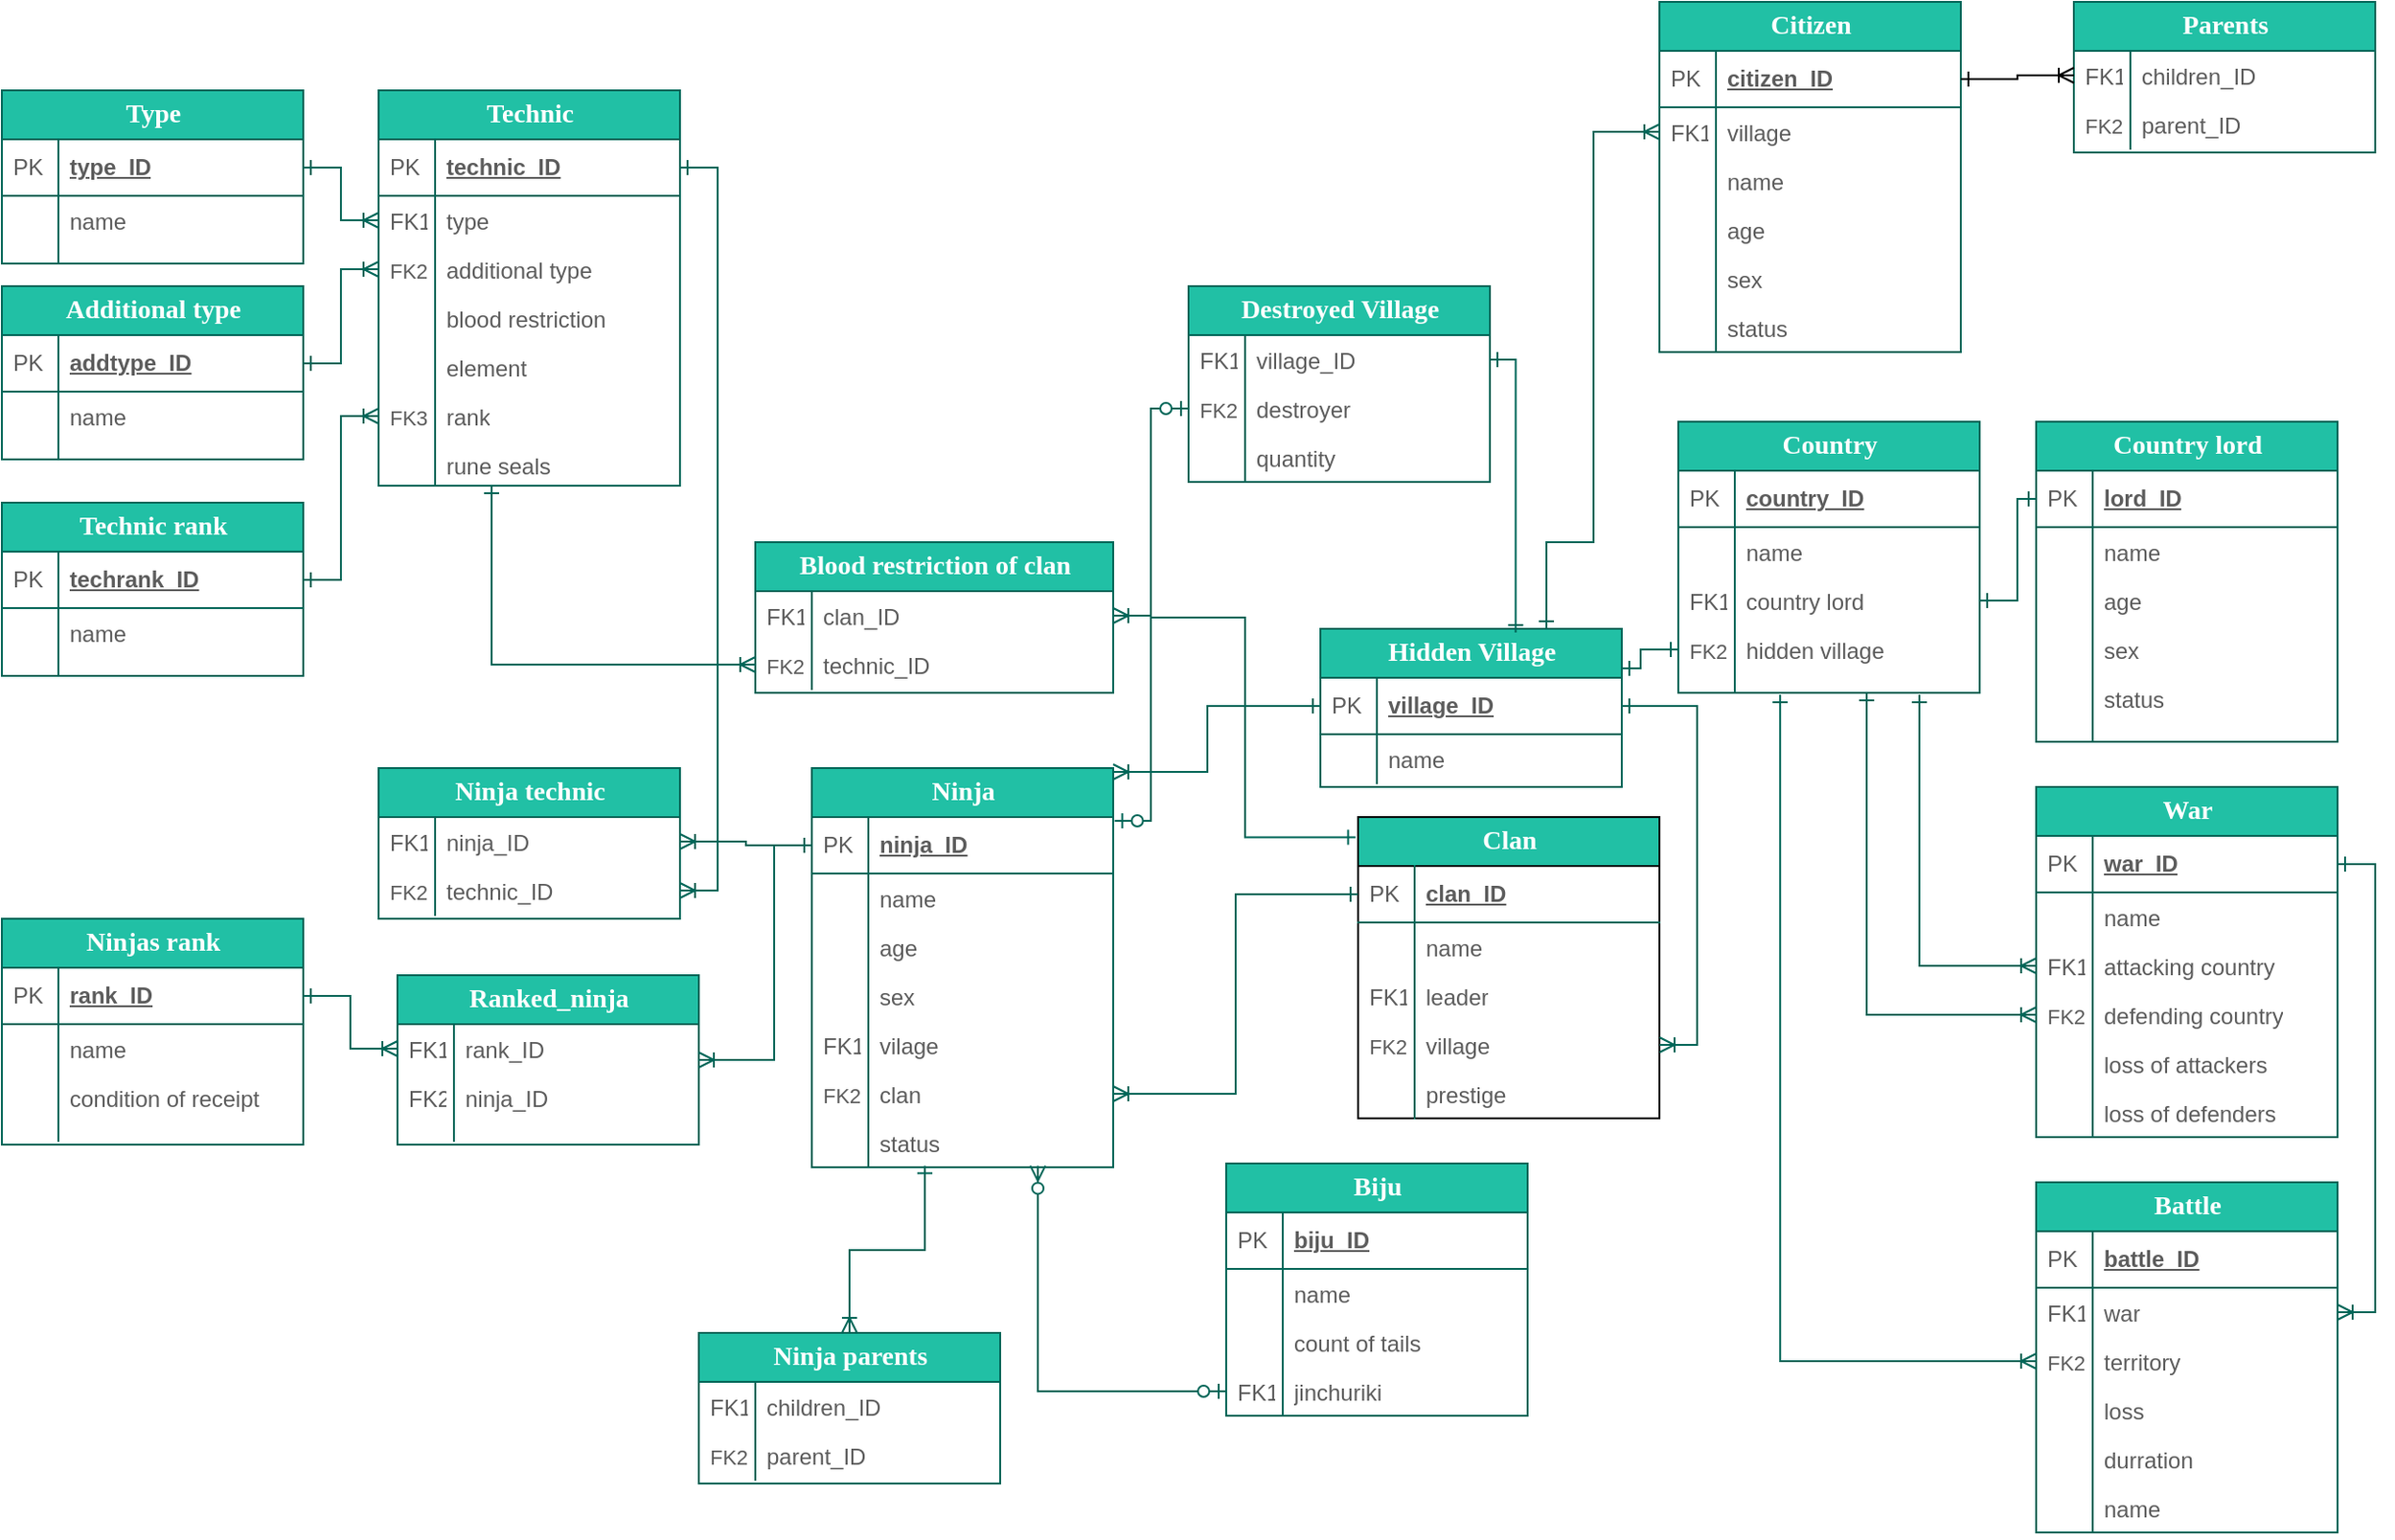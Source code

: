 <mxfile version="13.9.2" type="google"><diagram name="Page-1" id="e56a1550-8fbb-45ad-956c-1786394a9013"><mxGraphModel dx="2550" dy="588" grid="1" gridSize="10" guides="1" tooltips="1" connect="1" arrows="1" fold="1" page="1" pageScale="1" pageWidth="1100" pageHeight="850" math="0" shadow="0"><root><mxCell id="0"/><mxCell id="1" parent="0"/><mxCell id="2e49270ec7c68f3f-19" value="Hidden Village" style="swimlane;html=1;fontStyle=1;childLayout=stackLayout;horizontal=1;startSize=26;horizontalStack=0;resizeParent=1;resizeLast=0;collapsible=1;marginBottom=0;swimlaneFillColor=#ffffff;align=center;rounded=0;shadow=0;comic=0;labelBackgroundColor=none;strokeWidth=1;fontFamily=Verdana;fontSize=14;fillColor=#21C0A5;strokeColor=#006658;fontColor=#FFFFFF;" parent="1" vertex="1"><mxGeometry x="340" y="446" width="160" height="84" as="geometry"><mxRectangle x="290" y="336" width="60" height="26" as="alternateBounds"/></mxGeometry></mxCell><mxCell id="2e49270ec7c68f3f-20" value="village_ID" style="shape=partialRectangle;top=0;left=0;right=0;bottom=1;html=1;align=left;verticalAlign=middle;fillColor=none;spacingLeft=34;spacingRight=4;whiteSpace=wrap;overflow=hidden;rotatable=0;points=[[0,0.5],[1,0.5]];portConstraint=eastwest;dropTarget=0;fontStyle=5;strokeColor=#006658;fontColor=#5C5C5C;" parent="2e49270ec7c68f3f-19" vertex="1"><mxGeometry y="26" width="160" height="30" as="geometry"/></mxCell><mxCell id="2e49270ec7c68f3f-21" value="PK" style="shape=partialRectangle;top=0;left=0;bottom=0;html=1;fillColor=none;align=left;verticalAlign=middle;spacingLeft=4;spacingRight=4;whiteSpace=wrap;overflow=hidden;rotatable=0;points=[];portConstraint=eastwest;part=1;strokeColor=#006658;fontColor=#5C5C5C;" parent="2e49270ec7c68f3f-20" vertex="1" connectable="0"><mxGeometry width="30" height="30" as="geometry"/></mxCell><mxCell id="2e49270ec7c68f3f-22" value="name" style="shape=partialRectangle;top=0;left=0;right=0;bottom=0;html=1;align=left;verticalAlign=top;fillColor=none;spacingLeft=34;spacingRight=4;whiteSpace=wrap;overflow=hidden;rotatable=0;points=[[0,0.5],[1,0.5]];portConstraint=eastwest;dropTarget=0;strokeColor=#006658;fontColor=#5C5C5C;" parent="2e49270ec7c68f3f-19" vertex="1"><mxGeometry y="56" width="160" height="26" as="geometry"/></mxCell><mxCell id="2e49270ec7c68f3f-23" value="" style="shape=partialRectangle;top=0;left=0;bottom=0;html=1;fillColor=none;align=left;verticalAlign=top;spacingLeft=4;spacingRight=4;whiteSpace=wrap;overflow=hidden;rotatable=0;points=[];portConstraint=eastwest;part=1;strokeColor=#006658;fontColor=#5C5C5C;" parent="2e49270ec7c68f3f-22" vertex="1" connectable="0"><mxGeometry width="30" height="26" as="geometry"/></mxCell><mxCell id="2e49270ec7c68f3f-80" value="Country" style="swimlane;html=1;fontStyle=1;childLayout=stackLayout;horizontal=1;startSize=26;horizontalStack=0;resizeParent=1;resizeLast=0;collapsible=1;marginBottom=0;swimlaneFillColor=#ffffff;align=center;rounded=0;shadow=0;comic=0;labelBackgroundColor=none;strokeWidth=1;fontFamily=Verdana;fontSize=14;fillColor=#21C0A5;strokeColor=#006658;fontColor=#FFFFFF;" parent="1" vertex="1"><mxGeometry x="530" y="336" width="160" height="144" as="geometry"/></mxCell><mxCell id="2e49270ec7c68f3f-81" value="country_ID" style="shape=partialRectangle;top=0;left=0;right=0;bottom=1;html=1;align=left;verticalAlign=middle;fillColor=none;spacingLeft=34;spacingRight=4;whiteSpace=wrap;overflow=hidden;rotatable=0;points=[[0,0.5],[1,0.5]];portConstraint=eastwest;dropTarget=0;fontStyle=5;strokeColor=#006658;fontColor=#5C5C5C;" parent="2e49270ec7c68f3f-80" vertex="1"><mxGeometry y="26" width="160" height="30" as="geometry"/></mxCell><mxCell id="2e49270ec7c68f3f-82" value="PK" style="shape=partialRectangle;top=0;left=0;bottom=0;html=1;fillColor=none;align=left;verticalAlign=middle;spacingLeft=4;spacingRight=4;whiteSpace=wrap;overflow=hidden;rotatable=0;points=[];portConstraint=eastwest;part=1;strokeColor=#006658;fontColor=#5C5C5C;" parent="2e49270ec7c68f3f-81" vertex="1" connectable="0"><mxGeometry width="30" height="30" as="geometry"/></mxCell><mxCell id="2e49270ec7c68f3f-83" value="name" style="shape=partialRectangle;top=0;left=0;right=0;bottom=0;html=1;align=left;verticalAlign=top;fillColor=none;spacingLeft=34;spacingRight=4;whiteSpace=wrap;overflow=hidden;rotatable=0;points=[[0,0.5],[1,0.5]];portConstraint=eastwest;dropTarget=0;strokeColor=#006658;fontColor=#5C5C5C;" parent="2e49270ec7c68f3f-80" vertex="1"><mxGeometry y="56" width="160" height="26" as="geometry"/></mxCell><mxCell id="2e49270ec7c68f3f-84" value="" style="shape=partialRectangle;top=0;left=0;bottom=0;html=1;fillColor=none;align=left;verticalAlign=top;spacingLeft=4;spacingRight=4;whiteSpace=wrap;overflow=hidden;rotatable=0;points=[];portConstraint=eastwest;part=1;strokeColor=#006658;fontColor=#5C5C5C;" parent="2e49270ec7c68f3f-83" vertex="1" connectable="0"><mxGeometry width="30" height="26" as="geometry"/></mxCell><mxCell id="2e49270ec7c68f3f-85" value="country lord" style="shape=partialRectangle;top=0;left=0;right=0;bottom=0;html=1;align=left;verticalAlign=top;fillColor=none;spacingLeft=34;spacingRight=4;whiteSpace=wrap;overflow=hidden;rotatable=0;points=[[0,0.5],[1,0.5]];portConstraint=eastwest;dropTarget=0;strokeColor=#006658;fontColor=#5C5C5C;" parent="2e49270ec7c68f3f-80" vertex="1"><mxGeometry y="82" width="160" height="26" as="geometry"/></mxCell><mxCell id="2e49270ec7c68f3f-86" value="FK1&lt;br&gt;" style="shape=partialRectangle;top=0;left=0;bottom=0;html=1;fillColor=none;align=left;verticalAlign=top;spacingLeft=4;spacingRight=4;whiteSpace=wrap;overflow=hidden;rotatable=0;points=[];portConstraint=eastwest;part=1;strokeColor=#006658;fontColor=#5C5C5C;" parent="2e49270ec7c68f3f-85" vertex="1" connectable="0"><mxGeometry width="30" height="26" as="geometry"/></mxCell><mxCell id="2e49270ec7c68f3f-87" value="hidden village" style="shape=partialRectangle;top=0;left=0;right=0;bottom=0;html=1;align=left;verticalAlign=top;fillColor=none;spacingLeft=34;spacingRight=4;whiteSpace=wrap;overflow=hidden;rotatable=0;points=[[0,0.5],[1,0.5]];portConstraint=eastwest;dropTarget=0;strokeColor=#006658;fontColor=#5C5C5C;" parent="2e49270ec7c68f3f-80" vertex="1"><mxGeometry y="108" width="160" height="26" as="geometry"/></mxCell><mxCell id="2e49270ec7c68f3f-88" value="&lt;font style=&quot;font-size: 11px&quot;&gt;FK2&lt;/font&gt;" style="shape=partialRectangle;top=0;left=0;bottom=0;html=1;fillColor=none;align=left;verticalAlign=top;spacingLeft=4;spacingRight=4;whiteSpace=wrap;overflow=hidden;rotatable=0;points=[];portConstraint=eastwest;part=1;strokeColor=#006658;fontColor=#5C5C5C;" parent="2e49270ec7c68f3f-87" vertex="1" connectable="0"><mxGeometry width="30" height="26" as="geometry"/></mxCell><mxCell id="2e49270ec7c68f3f-89" value="" style="shape=partialRectangle;top=0;left=0;right=0;bottom=0;html=1;align=left;verticalAlign=top;fillColor=none;spacingLeft=34;spacingRight=4;whiteSpace=wrap;overflow=hidden;rotatable=0;points=[[0,0.5],[1,0.5]];portConstraint=eastwest;dropTarget=0;strokeColor=#006658;fontColor=#5C5C5C;" parent="2e49270ec7c68f3f-80" vertex="1"><mxGeometry y="134" width="160" height="10" as="geometry"/></mxCell><mxCell id="2e49270ec7c68f3f-90" value="" style="shape=partialRectangle;top=0;left=0;bottom=0;html=1;fillColor=none;align=left;verticalAlign=top;spacingLeft=4;spacingRight=4;whiteSpace=wrap;overflow=hidden;rotatable=0;points=[];portConstraint=eastwest;part=1;strokeColor=#006658;fontColor=#5C5C5C;" parent="2e49270ec7c68f3f-89" vertex="1" connectable="0"><mxGeometry width="30" height="10" as="geometry"/></mxCell><mxCell id="Ux2px-8v_4xHMg1NkR7Z-1" style="edgeStyle=orthogonalEdgeStyle;rounded=0;orthogonalLoop=1;jettySize=auto;html=1;startArrow=ERone;startFill=0;endArrow=ERone;endFill=0;strokeColor=#006658;fontColor=#5C5C5C;entryX=1;entryY=0.25;entryDx=0;entryDy=0;" parent="1" source="2e49270ec7c68f3f-87" target="2e49270ec7c68f3f-19" edge="1"><mxGeometry relative="1" as="geometry"/></mxCell><mxCell id="Ux2px-8v_4xHMg1NkR7Z-2" value="Destroyed Village" style="swimlane;html=1;fontStyle=1;childLayout=stackLayout;horizontal=1;startSize=26;horizontalStack=0;resizeParent=1;resizeLast=0;collapsible=1;marginBottom=0;swimlaneFillColor=#ffffff;align=center;rounded=0;shadow=0;comic=0;labelBackgroundColor=none;strokeWidth=1;fontFamily=Verdana;fontSize=14;fillColor=#21C0A5;strokeColor=#006658;fontColor=#FFFFFF;" parent="1" vertex="1"><mxGeometry x="270" y="264" width="160" height="104" as="geometry"><mxRectangle x="290" y="360" width="60" height="26" as="alternateBounds"/></mxGeometry></mxCell><mxCell id="Ux2px-8v_4xHMg1NkR7Z-5" value="village_ID" style="shape=partialRectangle;top=0;left=0;right=0;bottom=0;html=1;align=left;verticalAlign=top;fillColor=none;spacingLeft=34;spacingRight=4;whiteSpace=wrap;overflow=hidden;rotatable=0;points=[[0,0.5],[1,0.5]];portConstraint=eastwest;dropTarget=0;strokeColor=#006658;fontColor=#5C5C5C;" parent="Ux2px-8v_4xHMg1NkR7Z-2" vertex="1"><mxGeometry y="26" width="160" height="26" as="geometry"/></mxCell><mxCell id="Ux2px-8v_4xHMg1NkR7Z-6" value="FK1" style="shape=partialRectangle;top=0;left=0;bottom=0;html=1;fillColor=none;align=left;verticalAlign=top;spacingLeft=4;spacingRight=4;whiteSpace=wrap;overflow=hidden;rotatable=0;points=[];portConstraint=eastwest;part=1;strokeColor=#006658;fontColor=#5C5C5C;" parent="Ux2px-8v_4xHMg1NkR7Z-5" vertex="1" connectable="0"><mxGeometry width="30" height="26" as="geometry"/></mxCell><mxCell id="Ux2px-8v_4xHMg1NkR7Z-7" value="destroyer" style="shape=partialRectangle;top=0;left=0;right=0;bottom=0;html=1;align=left;verticalAlign=top;fillColor=none;spacingLeft=34;spacingRight=4;whiteSpace=wrap;overflow=hidden;rotatable=0;points=[[0,0.5],[1,0.5]];portConstraint=eastwest;dropTarget=0;strokeColor=#006658;fontColor=#5C5C5C;" parent="Ux2px-8v_4xHMg1NkR7Z-2" vertex="1"><mxGeometry y="52" width="160" height="26" as="geometry"/></mxCell><mxCell id="Ux2px-8v_4xHMg1NkR7Z-8" value="&lt;font style=&quot;font-size: 11px&quot;&gt;FK2&lt;/font&gt;" style="shape=partialRectangle;top=0;left=0;bottom=0;html=1;fillColor=none;align=left;verticalAlign=top;spacingLeft=4;spacingRight=4;whiteSpace=wrap;overflow=hidden;rotatable=0;points=[];portConstraint=eastwest;part=1;strokeColor=#006658;fontColor=#5C5C5C;" parent="Ux2px-8v_4xHMg1NkR7Z-7" vertex="1" connectable="0"><mxGeometry width="30" height="26" as="geometry"/></mxCell><mxCell id="Ux2px-8v_4xHMg1NkR7Z-11" value="quantity" style="shape=partialRectangle;top=0;left=0;right=0;bottom=0;html=1;align=left;verticalAlign=top;fillColor=none;spacingLeft=34;spacingRight=4;whiteSpace=wrap;overflow=hidden;rotatable=0;points=[[0,0.5],[1,0.5]];portConstraint=eastwest;dropTarget=0;strokeColor=#006658;fontColor=#5C5C5C;" parent="Ux2px-8v_4xHMg1NkR7Z-2" vertex="1"><mxGeometry y="78" width="160" height="26" as="geometry"/></mxCell><mxCell id="Ux2px-8v_4xHMg1NkR7Z-12" value="" style="shape=partialRectangle;top=0;left=0;bottom=0;html=1;fillColor=none;align=left;verticalAlign=top;spacingLeft=4;spacingRight=4;whiteSpace=wrap;overflow=hidden;rotatable=0;points=[];portConstraint=eastwest;part=1;strokeColor=#006658;fontColor=#5C5C5C;" parent="Ux2px-8v_4xHMg1NkR7Z-11" vertex="1" connectable="0"><mxGeometry width="30" height="26" as="geometry"/></mxCell><mxCell id="Ux2px-8v_4xHMg1NkR7Z-13" style="edgeStyle=orthogonalEdgeStyle;rounded=0;orthogonalLoop=1;jettySize=auto;html=1;startArrow=ERone;startFill=0;endArrow=ERone;endFill=0;exitX=1;exitY=0.5;exitDx=0;exitDy=0;strokeColor=#006658;fontColor=#5C5C5C;entryX=0.648;entryY=0.024;entryDx=0;entryDy=0;entryPerimeter=0;" parent="1" source="Ux2px-8v_4xHMg1NkR7Z-5" target="2e49270ec7c68f3f-19" edge="1"><mxGeometry relative="1" as="geometry"><Array as="points"><mxPoint x="444" y="303"/></Array></mxGeometry></mxCell><mxCell id="Ux2px-8v_4xHMg1NkR7Z-14" value="Country lord" style="swimlane;html=1;fontStyle=1;childLayout=stackLayout;horizontal=1;startSize=26;horizontalStack=0;resizeParent=1;resizeLast=0;collapsible=1;marginBottom=0;swimlaneFillColor=#ffffff;align=center;rounded=0;shadow=0;comic=0;labelBackgroundColor=none;strokeWidth=1;fontFamily=Verdana;fontSize=14;fillColor=#21C0A5;strokeColor=#006658;fontColor=#FFFFFF;" parent="1" vertex="1"><mxGeometry x="720" y="336" width="160" height="170" as="geometry"><mxRectangle x="720" y="336" width="100" height="26" as="alternateBounds"/></mxGeometry></mxCell><mxCell id="Ux2px-8v_4xHMg1NkR7Z-15" value="lord_ID" style="shape=partialRectangle;top=0;left=0;right=0;bottom=1;html=1;align=left;verticalAlign=middle;fillColor=none;spacingLeft=34;spacingRight=4;whiteSpace=wrap;overflow=hidden;rotatable=0;points=[[0,0.5],[1,0.5]];portConstraint=eastwest;dropTarget=0;fontStyle=5;strokeColor=#006658;fontColor=#5C5C5C;" parent="Ux2px-8v_4xHMg1NkR7Z-14" vertex="1"><mxGeometry y="26" width="160" height="30" as="geometry"/></mxCell><mxCell id="Ux2px-8v_4xHMg1NkR7Z-16" value="PK" style="shape=partialRectangle;top=0;left=0;bottom=0;html=1;fillColor=none;align=left;verticalAlign=middle;spacingLeft=4;spacingRight=4;whiteSpace=wrap;overflow=hidden;rotatable=0;points=[];portConstraint=eastwest;part=1;strokeColor=#006658;fontColor=#5C5C5C;" parent="Ux2px-8v_4xHMg1NkR7Z-15" vertex="1" connectable="0"><mxGeometry width="30" height="30" as="geometry"/></mxCell><mxCell id="Ux2px-8v_4xHMg1NkR7Z-17" value="name" style="shape=partialRectangle;top=0;left=0;right=0;bottom=0;html=1;align=left;verticalAlign=top;fillColor=none;spacingLeft=34;spacingRight=4;whiteSpace=wrap;overflow=hidden;rotatable=0;points=[[0,0.5],[1,0.5]];portConstraint=eastwest;dropTarget=0;strokeColor=#006658;fontColor=#5C5C5C;" parent="Ux2px-8v_4xHMg1NkR7Z-14" vertex="1"><mxGeometry y="56" width="160" height="26" as="geometry"/></mxCell><mxCell id="Ux2px-8v_4xHMg1NkR7Z-18" value="" style="shape=partialRectangle;top=0;left=0;bottom=0;html=1;fillColor=none;align=left;verticalAlign=top;spacingLeft=4;spacingRight=4;whiteSpace=wrap;overflow=hidden;rotatable=0;points=[];portConstraint=eastwest;part=1;strokeColor=#006658;fontColor=#5C5C5C;" parent="Ux2px-8v_4xHMg1NkR7Z-17" vertex="1" connectable="0"><mxGeometry width="30" height="26" as="geometry"/></mxCell><mxCell id="Ux2px-8v_4xHMg1NkR7Z-19" value="age" style="shape=partialRectangle;top=0;left=0;right=0;bottom=0;html=1;align=left;verticalAlign=top;fillColor=none;spacingLeft=34;spacingRight=4;whiteSpace=wrap;overflow=hidden;rotatable=0;points=[[0,0.5],[1,0.5]];portConstraint=eastwest;dropTarget=0;strokeColor=#006658;fontColor=#5C5C5C;" parent="Ux2px-8v_4xHMg1NkR7Z-14" vertex="1"><mxGeometry y="82" width="160" height="26" as="geometry"/></mxCell><mxCell id="Ux2px-8v_4xHMg1NkR7Z-20" value="" style="shape=partialRectangle;top=0;left=0;bottom=0;html=1;fillColor=none;align=left;verticalAlign=top;spacingLeft=4;spacingRight=4;whiteSpace=wrap;overflow=hidden;rotatable=0;points=[];portConstraint=eastwest;part=1;strokeColor=#006658;fontColor=#5C5C5C;" parent="Ux2px-8v_4xHMg1NkR7Z-19" vertex="1" connectable="0"><mxGeometry width="30" height="26" as="geometry"/></mxCell><mxCell id="Ux2px-8v_4xHMg1NkR7Z-21" value="sex" style="shape=partialRectangle;top=0;left=0;right=0;bottom=0;html=1;align=left;verticalAlign=top;fillColor=none;spacingLeft=34;spacingRight=4;whiteSpace=wrap;overflow=hidden;rotatable=0;points=[[0,0.5],[1,0.5]];portConstraint=eastwest;dropTarget=0;strokeColor=#006658;fontColor=#5C5C5C;" parent="Ux2px-8v_4xHMg1NkR7Z-14" vertex="1"><mxGeometry y="108" width="160" height="26" as="geometry"/></mxCell><mxCell id="Ux2px-8v_4xHMg1NkR7Z-22" value="" style="shape=partialRectangle;top=0;left=0;bottom=0;html=1;fillColor=none;align=left;verticalAlign=top;spacingLeft=4;spacingRight=4;whiteSpace=wrap;overflow=hidden;rotatable=0;points=[];portConstraint=eastwest;part=1;strokeColor=#006658;fontColor=#5C5C5C;" parent="Ux2px-8v_4xHMg1NkR7Z-21" vertex="1" connectable="0"><mxGeometry width="30" height="26" as="geometry"/></mxCell><mxCell id="Ux2px-8v_4xHMg1NkR7Z-23" value="status" style="shape=partialRectangle;top=0;left=0;right=0;bottom=0;html=1;align=left;verticalAlign=top;fillColor=none;spacingLeft=34;spacingRight=4;whiteSpace=wrap;overflow=hidden;rotatable=0;points=[[0,0.5],[1,0.5]];portConstraint=eastwest;dropTarget=0;strokeColor=#006658;fontColor=#5C5C5C;" parent="Ux2px-8v_4xHMg1NkR7Z-14" vertex="1"><mxGeometry y="134" width="160" height="36" as="geometry"/></mxCell><mxCell id="Ux2px-8v_4xHMg1NkR7Z-24" value="" style="shape=partialRectangle;top=0;left=0;bottom=0;html=1;fillColor=none;align=left;verticalAlign=top;spacingLeft=4;spacingRight=4;whiteSpace=wrap;overflow=hidden;rotatable=0;points=[];portConstraint=eastwest;part=1;strokeColor=#006658;fontColor=#5C5C5C;" parent="Ux2px-8v_4xHMg1NkR7Z-23" vertex="1" connectable="0"><mxGeometry width="30" height="36" as="geometry"/></mxCell><mxCell id="Ux2px-8v_4xHMg1NkR7Z-25" style="edgeStyle=orthogonalEdgeStyle;rounded=0;orthogonalLoop=1;jettySize=auto;html=1;startArrow=ERone;startFill=0;endArrow=ERone;endFill=0;strokeColor=#006658;fontColor=#5C5C5C;" parent="1" source="Ux2px-8v_4xHMg1NkR7Z-15" target="2e49270ec7c68f3f-85" edge="1"><mxGeometry relative="1" as="geometry"><Array as="points"><mxPoint x="710" y="377"/><mxPoint x="710" y="431"/></Array></mxGeometry></mxCell><mxCell id="Ux2px-8v_4xHMg1NkR7Z-26" value="War" style="swimlane;html=1;fontStyle=1;childLayout=stackLayout;horizontal=1;startSize=26;horizontalStack=0;resizeParent=1;resizeLast=0;collapsible=1;marginBottom=0;swimlaneFillColor=#ffffff;align=center;rounded=0;shadow=0;comic=0;labelBackgroundColor=none;strokeWidth=1;fontFamily=Verdana;fontSize=14;fillColor=#21C0A5;strokeColor=#006658;fontColor=#FFFFFF;" parent="1" vertex="1"><mxGeometry x="720" y="530" width="160" height="186" as="geometry"><mxRectangle x="720" y="530" width="60" height="26" as="alternateBounds"/></mxGeometry></mxCell><mxCell id="Ux2px-8v_4xHMg1NkR7Z-27" value="war_ID" style="shape=partialRectangle;top=0;left=0;right=0;bottom=1;html=1;align=left;verticalAlign=middle;fillColor=none;spacingLeft=34;spacingRight=4;whiteSpace=wrap;overflow=hidden;rotatable=0;points=[[0,0.5],[1,0.5]];portConstraint=eastwest;dropTarget=0;fontStyle=5;strokeColor=#006658;fontColor=#5C5C5C;" parent="Ux2px-8v_4xHMg1NkR7Z-26" vertex="1"><mxGeometry y="26" width="160" height="30" as="geometry"/></mxCell><mxCell id="Ux2px-8v_4xHMg1NkR7Z-28" value="PK" style="shape=partialRectangle;top=0;left=0;bottom=0;html=1;fillColor=none;align=left;verticalAlign=middle;spacingLeft=4;spacingRight=4;whiteSpace=wrap;overflow=hidden;rotatable=0;points=[];portConstraint=eastwest;part=1;strokeColor=#006658;fontColor=#5C5C5C;" parent="Ux2px-8v_4xHMg1NkR7Z-27" vertex="1" connectable="0"><mxGeometry width="30" height="30" as="geometry"/></mxCell><mxCell id="Ux2px-8v_4xHMg1NkR7Z-29" value="name" style="shape=partialRectangle;top=0;left=0;right=0;bottom=0;html=1;align=left;verticalAlign=top;fillColor=none;spacingLeft=34;spacingRight=4;whiteSpace=wrap;overflow=hidden;rotatable=0;points=[[0,0.5],[1,0.5]];portConstraint=eastwest;dropTarget=0;strokeColor=#006658;fontColor=#5C5C5C;" parent="Ux2px-8v_4xHMg1NkR7Z-26" vertex="1"><mxGeometry y="56" width="160" height="26" as="geometry"/></mxCell><mxCell id="Ux2px-8v_4xHMg1NkR7Z-30" value="" style="shape=partialRectangle;top=0;left=0;bottom=0;html=1;fillColor=none;align=left;verticalAlign=top;spacingLeft=4;spacingRight=4;whiteSpace=wrap;overflow=hidden;rotatable=0;points=[];portConstraint=eastwest;part=1;strokeColor=#006658;fontColor=#5C5C5C;" parent="Ux2px-8v_4xHMg1NkR7Z-29" vertex="1" connectable="0"><mxGeometry width="30" height="26" as="geometry"/></mxCell><mxCell id="Ux2px-8v_4xHMg1NkR7Z-31" value="attacking country" style="shape=partialRectangle;top=0;left=0;right=0;bottom=0;html=1;align=left;verticalAlign=top;fillColor=none;spacingLeft=34;spacingRight=4;whiteSpace=wrap;overflow=hidden;rotatable=0;points=[[0,0.5],[1,0.5]];portConstraint=eastwest;dropTarget=0;strokeColor=#006658;fontColor=#5C5C5C;" parent="Ux2px-8v_4xHMg1NkR7Z-26" vertex="1"><mxGeometry y="82" width="160" height="26" as="geometry"/></mxCell><mxCell id="Ux2px-8v_4xHMg1NkR7Z-32" value="FK1&lt;br&gt;" style="shape=partialRectangle;top=0;left=0;bottom=0;html=1;fillColor=none;align=left;verticalAlign=top;spacingLeft=4;spacingRight=4;whiteSpace=wrap;overflow=hidden;rotatable=0;points=[];portConstraint=eastwest;part=1;strokeColor=#006658;fontColor=#5C5C5C;" parent="Ux2px-8v_4xHMg1NkR7Z-31" vertex="1" connectable="0"><mxGeometry width="30" height="26" as="geometry"/></mxCell><mxCell id="Ux2px-8v_4xHMg1NkR7Z-33" value="defending country" style="shape=partialRectangle;top=0;left=0;right=0;bottom=0;html=1;align=left;verticalAlign=top;fillColor=none;spacingLeft=34;spacingRight=4;whiteSpace=wrap;overflow=hidden;rotatable=0;points=[[0,0.5],[1,0.5]];portConstraint=eastwest;dropTarget=0;strokeColor=#006658;fontColor=#5C5C5C;" parent="Ux2px-8v_4xHMg1NkR7Z-26" vertex="1"><mxGeometry y="108" width="160" height="26" as="geometry"/></mxCell><mxCell id="Ux2px-8v_4xHMg1NkR7Z-34" value="&lt;font style=&quot;font-size: 11px&quot;&gt;FK2&lt;/font&gt;" style="shape=partialRectangle;top=0;left=0;bottom=0;html=1;fillColor=none;align=left;verticalAlign=top;spacingLeft=4;spacingRight=4;whiteSpace=wrap;overflow=hidden;rotatable=0;points=[];portConstraint=eastwest;part=1;strokeColor=#006658;fontColor=#5C5C5C;" parent="Ux2px-8v_4xHMg1NkR7Z-33" vertex="1" connectable="0"><mxGeometry width="30" height="26" as="geometry"/></mxCell><mxCell id="Ux2px-8v_4xHMg1NkR7Z-35" value="loss of attackers" style="shape=partialRectangle;top=0;left=0;right=0;bottom=0;html=1;align=left;verticalAlign=top;fillColor=none;spacingLeft=34;spacingRight=4;whiteSpace=wrap;overflow=hidden;rotatable=0;points=[[0,0.5],[1,0.5]];portConstraint=eastwest;dropTarget=0;strokeColor=#006658;fontColor=#5C5C5C;" parent="Ux2px-8v_4xHMg1NkR7Z-26" vertex="1"><mxGeometry y="134" width="160" height="26" as="geometry"/></mxCell><mxCell id="Ux2px-8v_4xHMg1NkR7Z-36" value="" style="shape=partialRectangle;top=0;left=0;bottom=0;html=1;fillColor=none;align=left;verticalAlign=top;spacingLeft=4;spacingRight=4;whiteSpace=wrap;overflow=hidden;rotatable=0;points=[];portConstraint=eastwest;part=1;strokeColor=#006658;fontColor=#5C5C5C;" parent="Ux2px-8v_4xHMg1NkR7Z-35" vertex="1" connectable="0"><mxGeometry width="30" height="26" as="geometry"/></mxCell><mxCell id="Ux2px-8v_4xHMg1NkR7Z-37" value="loss of defenders" style="shape=partialRectangle;top=0;left=0;right=0;bottom=0;html=1;align=left;verticalAlign=top;fillColor=none;spacingLeft=34;spacingRight=4;whiteSpace=wrap;overflow=hidden;rotatable=0;points=[[0,0.5],[1,0.5]];portConstraint=eastwest;dropTarget=0;strokeColor=#006658;fontColor=#5C5C5C;" parent="Ux2px-8v_4xHMg1NkR7Z-26" vertex="1"><mxGeometry y="160" width="160" height="26" as="geometry"/></mxCell><mxCell id="Ux2px-8v_4xHMg1NkR7Z-38" value="" style="shape=partialRectangle;top=0;left=0;bottom=0;html=1;fillColor=none;align=left;verticalAlign=top;spacingLeft=4;spacingRight=4;whiteSpace=wrap;overflow=hidden;rotatable=0;points=[];portConstraint=eastwest;part=1;strokeColor=#006658;fontColor=#5C5C5C;" parent="Ux2px-8v_4xHMg1NkR7Z-37" vertex="1" connectable="0"><mxGeometry width="30" height="26" as="geometry"/></mxCell><mxCell id="Ux2px-8v_4xHMg1NkR7Z-39" style="edgeStyle=orthogonalEdgeStyle;rounded=0;sketch=0;orthogonalLoop=1;jettySize=auto;html=1;entryX=0.8;entryY=1.1;entryDx=0;entryDy=0;entryPerimeter=0;startArrow=ERoneToMany;startFill=0;endArrow=ERone;endFill=0;strokeColor=#006658;fontColor=#5C5C5C;" parent="1" source="Ux2px-8v_4xHMg1NkR7Z-31" target="2e49270ec7c68f3f-89" edge="1"><mxGeometry relative="1" as="geometry"/></mxCell><mxCell id="Ux2px-8v_4xHMg1NkR7Z-40" style="sketch=0;orthogonalLoop=1;jettySize=auto;html=1;entryX=0.625;entryY=1;entryDx=0;entryDy=0;entryPerimeter=0;startArrow=ERoneToMany;startFill=0;endArrow=ERone;endFill=0;edgeStyle=orthogonalEdgeStyle;elbow=vertical;rounded=0;strokeColor=#006658;fontColor=#5C5C5C;" parent="1" source="Ux2px-8v_4xHMg1NkR7Z-33" target="2e49270ec7c68f3f-89" edge="1"><mxGeometry relative="1" as="geometry"/></mxCell><mxCell id="Ux2px-8v_4xHMg1NkR7Z-41" value="Battle" style="swimlane;html=1;fontStyle=1;childLayout=stackLayout;horizontal=1;startSize=26;horizontalStack=0;resizeParent=1;resizeLast=0;collapsible=1;marginBottom=0;swimlaneFillColor=#ffffff;align=center;rounded=0;shadow=0;comic=0;labelBackgroundColor=none;strokeWidth=1;fontFamily=Verdana;fontSize=14;fillColor=#21C0A5;strokeColor=#006658;fontColor=#FFFFFF;" parent="1" vertex="1"><mxGeometry x="720" y="740" width="160" height="186" as="geometry"><mxRectangle x="720" y="530" width="60" height="26" as="alternateBounds"/></mxGeometry></mxCell><mxCell id="Ux2px-8v_4xHMg1NkR7Z-42" value="battle_ID" style="shape=partialRectangle;top=0;left=0;right=0;bottom=1;html=1;align=left;verticalAlign=middle;fillColor=none;spacingLeft=34;spacingRight=4;whiteSpace=wrap;overflow=hidden;rotatable=0;points=[[0,0.5],[1,0.5]];portConstraint=eastwest;dropTarget=0;fontStyle=5;strokeColor=#006658;fontColor=#5C5C5C;" parent="Ux2px-8v_4xHMg1NkR7Z-41" vertex="1"><mxGeometry y="26" width="160" height="30" as="geometry"/></mxCell><mxCell id="Ux2px-8v_4xHMg1NkR7Z-43" value="PK" style="shape=partialRectangle;top=0;left=0;bottom=0;html=1;fillColor=none;align=left;verticalAlign=middle;spacingLeft=4;spacingRight=4;whiteSpace=wrap;overflow=hidden;rotatable=0;points=[];portConstraint=eastwest;part=1;strokeColor=#006658;fontColor=#5C5C5C;" parent="Ux2px-8v_4xHMg1NkR7Z-42" vertex="1" connectable="0"><mxGeometry width="30" height="30" as="geometry"/></mxCell><mxCell id="Ux2px-8v_4xHMg1NkR7Z-46" value="war" style="shape=partialRectangle;top=0;left=0;right=0;bottom=0;html=1;align=left;verticalAlign=top;fillColor=none;spacingLeft=34;spacingRight=4;whiteSpace=wrap;overflow=hidden;rotatable=0;points=[[0,0.5],[1,0.5]];portConstraint=eastwest;dropTarget=0;strokeColor=#006658;fontColor=#5C5C5C;" parent="Ux2px-8v_4xHMg1NkR7Z-41" vertex="1"><mxGeometry y="56" width="160" height="26" as="geometry"/></mxCell><mxCell id="Ux2px-8v_4xHMg1NkR7Z-47" value="FK1&lt;br&gt;" style="shape=partialRectangle;top=0;left=0;bottom=0;html=1;fillColor=none;align=left;verticalAlign=top;spacingLeft=4;spacingRight=4;whiteSpace=wrap;overflow=hidden;rotatable=0;points=[];portConstraint=eastwest;part=1;strokeColor=#006658;fontColor=#5C5C5C;" parent="Ux2px-8v_4xHMg1NkR7Z-46" vertex="1" connectable="0"><mxGeometry width="30" height="26" as="geometry"/></mxCell><mxCell id="Ux2px-8v_4xHMg1NkR7Z-48" value="territory" style="shape=partialRectangle;top=0;left=0;right=0;bottom=0;html=1;align=left;verticalAlign=top;fillColor=none;spacingLeft=34;spacingRight=4;whiteSpace=wrap;overflow=hidden;rotatable=0;points=[[0,0.5],[1,0.5]];portConstraint=eastwest;dropTarget=0;strokeColor=#006658;fontColor=#5C5C5C;" parent="Ux2px-8v_4xHMg1NkR7Z-41" vertex="1"><mxGeometry y="82" width="160" height="26" as="geometry"/></mxCell><mxCell id="Ux2px-8v_4xHMg1NkR7Z-49" value="&lt;font style=&quot;font-size: 11px&quot;&gt;FK2&lt;/font&gt;" style="shape=partialRectangle;top=0;left=0;bottom=0;html=1;fillColor=none;align=left;verticalAlign=top;spacingLeft=4;spacingRight=4;whiteSpace=wrap;overflow=hidden;rotatable=0;points=[];portConstraint=eastwest;part=1;strokeColor=#006658;fontColor=#5C5C5C;" parent="Ux2px-8v_4xHMg1NkR7Z-48" vertex="1" connectable="0"><mxGeometry width="30" height="26" as="geometry"/></mxCell><mxCell id="Ux2px-8v_4xHMg1NkR7Z-50" value="loss" style="shape=partialRectangle;top=0;left=0;right=0;bottom=0;html=1;align=left;verticalAlign=top;fillColor=none;spacingLeft=34;spacingRight=4;whiteSpace=wrap;overflow=hidden;rotatable=0;points=[[0,0.5],[1,0.5]];portConstraint=eastwest;dropTarget=0;strokeColor=#006658;fontColor=#5C5C5C;" parent="Ux2px-8v_4xHMg1NkR7Z-41" vertex="1"><mxGeometry y="108" width="160" height="26" as="geometry"/></mxCell><mxCell id="Ux2px-8v_4xHMg1NkR7Z-51" value="" style="shape=partialRectangle;top=0;left=0;bottom=0;html=1;fillColor=none;align=left;verticalAlign=top;spacingLeft=4;spacingRight=4;whiteSpace=wrap;overflow=hidden;rotatable=0;points=[];portConstraint=eastwest;part=1;strokeColor=#006658;fontColor=#5C5C5C;" parent="Ux2px-8v_4xHMg1NkR7Z-50" vertex="1" connectable="0"><mxGeometry width="30" height="26" as="geometry"/></mxCell><mxCell id="Ux2px-8v_4xHMg1NkR7Z-52" value="durration" style="shape=partialRectangle;top=0;left=0;right=0;bottom=0;html=1;align=left;verticalAlign=top;fillColor=none;spacingLeft=34;spacingRight=4;whiteSpace=wrap;overflow=hidden;rotatable=0;points=[[0,0.5],[1,0.5]];portConstraint=eastwest;dropTarget=0;strokeColor=#006658;fontColor=#5C5C5C;" parent="Ux2px-8v_4xHMg1NkR7Z-41" vertex="1"><mxGeometry y="134" width="160" height="26" as="geometry"/></mxCell><mxCell id="Ux2px-8v_4xHMg1NkR7Z-53" value="" style="shape=partialRectangle;top=0;left=0;bottom=0;html=1;fillColor=none;align=left;verticalAlign=top;spacingLeft=4;spacingRight=4;whiteSpace=wrap;overflow=hidden;rotatable=0;points=[];portConstraint=eastwest;part=1;strokeColor=#006658;fontColor=#5C5C5C;" parent="Ux2px-8v_4xHMg1NkR7Z-52" vertex="1" connectable="0"><mxGeometry width="30" height="26" as="geometry"/></mxCell><mxCell id="Ux2px-8v_4xHMg1NkR7Z-54" value="name" style="shape=partialRectangle;top=0;left=0;right=0;bottom=0;html=1;align=left;verticalAlign=top;fillColor=none;spacingLeft=34;spacingRight=4;whiteSpace=wrap;overflow=hidden;rotatable=0;points=[[0,0.5],[1,0.5]];portConstraint=eastwest;dropTarget=0;strokeColor=#006658;fontColor=#5C5C5C;" parent="Ux2px-8v_4xHMg1NkR7Z-41" vertex="1"><mxGeometry y="160" width="160" height="26" as="geometry"/></mxCell><mxCell id="Ux2px-8v_4xHMg1NkR7Z-55" value="" style="shape=partialRectangle;top=0;left=0;bottom=0;html=1;fillColor=none;align=left;verticalAlign=top;spacingLeft=4;spacingRight=4;whiteSpace=wrap;overflow=hidden;rotatable=0;points=[];portConstraint=eastwest;part=1;strokeColor=#006658;fontColor=#5C5C5C;" parent="Ux2px-8v_4xHMg1NkR7Z-54" vertex="1" connectable="0"><mxGeometry width="30" height="26" as="geometry"/></mxCell><mxCell id="Ux2px-8v_4xHMg1NkR7Z-57" style="edgeStyle=orthogonalEdgeStyle;rounded=0;sketch=0;orthogonalLoop=1;jettySize=auto;html=1;startArrow=ERoneToMany;startFill=0;endArrow=ERone;endFill=0;exitX=1;exitY=0.5;exitDx=0;exitDy=0;strokeColor=#006658;fontColor=#5C5C5C;" parent="1" source="Ux2px-8v_4xHMg1NkR7Z-46" target="Ux2px-8v_4xHMg1NkR7Z-27" edge="1"><mxGeometry relative="1" as="geometry"/></mxCell><mxCell id="Ux2px-8v_4xHMg1NkR7Z-58" style="edgeStyle=orthogonalEdgeStyle;rounded=0;sketch=0;orthogonalLoop=1;jettySize=auto;html=1;entryX=0.338;entryY=1.1;entryDx=0;entryDy=0;entryPerimeter=0;startArrow=ERoneToMany;startFill=0;endArrow=ERone;endFill=0;strokeColor=#006658;fontColor=#5C5C5C;" parent="1" source="Ux2px-8v_4xHMg1NkR7Z-48" target="2e49270ec7c68f3f-89" edge="1"><mxGeometry relative="1" as="geometry"/></mxCell><mxCell id="Ux2px-8v_4xHMg1NkR7Z-59" value="Clan" style="swimlane;html=1;fontStyle=1;childLayout=stackLayout;horizontal=1;startSize=26;horizontalStack=0;resizeParent=1;resizeLast=0;collapsible=1;marginBottom=0;swimlaneFillColor=#ffffff;align=center;rounded=0;shadow=0;comic=0;labelBackgroundColor=none;strokeWidth=1;fontFamily=Verdana;fontSize=14;fillColor=#21C0A5;fontColor=#FFFFFF;sketch=0;glass=0;swimlaneLine=1;" parent="1" vertex="1"><mxGeometry x="360" y="546" width="160" height="160" as="geometry"/></mxCell><mxCell id="Ux2px-8v_4xHMg1NkR7Z-60" value="clan_ID" style="shape=partialRectangle;top=0;left=0;right=0;bottom=1;html=1;align=left;verticalAlign=middle;fillColor=none;spacingLeft=34;spacingRight=4;whiteSpace=wrap;overflow=hidden;rotatable=0;points=[[0,0.5],[1,0.5]];portConstraint=eastwest;dropTarget=0;fontStyle=5;strokeColor=#006658;fontColor=#5C5C5C;" parent="Ux2px-8v_4xHMg1NkR7Z-59" vertex="1"><mxGeometry y="26" width="160" height="30" as="geometry"/></mxCell><mxCell id="Ux2px-8v_4xHMg1NkR7Z-61" value="PK" style="shape=partialRectangle;top=0;left=0;bottom=0;html=1;fillColor=none;align=left;verticalAlign=middle;spacingLeft=4;spacingRight=4;whiteSpace=wrap;overflow=hidden;rotatable=0;points=[];portConstraint=eastwest;part=1;strokeColor=#006658;fontColor=#5C5C5C;" parent="Ux2px-8v_4xHMg1NkR7Z-60" vertex="1" connectable="0"><mxGeometry width="30" height="30" as="geometry"/></mxCell><mxCell id="Ux2px-8v_4xHMg1NkR7Z-62" value="name" style="shape=partialRectangle;top=0;left=0;right=0;bottom=0;html=1;align=left;verticalAlign=top;fillColor=none;spacingLeft=34;spacingRight=4;whiteSpace=wrap;overflow=hidden;rotatable=0;points=[[0.1,0.5],[1,0.5]];portConstraint=eastwest;dropTarget=0;strokeColor=#006658;fontColor=#5C5C5C;" parent="Ux2px-8v_4xHMg1NkR7Z-59" vertex="1"><mxGeometry y="56" width="160" height="26" as="geometry"/></mxCell><mxCell id="Ux2px-8v_4xHMg1NkR7Z-63" value="" style="shape=partialRectangle;top=0;left=0;bottom=0;html=1;fillColor=none;align=left;verticalAlign=top;spacingLeft=4;spacingRight=4;whiteSpace=wrap;overflow=hidden;rotatable=0;points=[];portConstraint=eastwest;part=1;strokeColor=#006658;fontColor=#5C5C5C;" parent="Ux2px-8v_4xHMg1NkR7Z-62" vertex="1" connectable="0"><mxGeometry width="30" height="26" as="geometry"/></mxCell><mxCell id="Ux2px-8v_4xHMg1NkR7Z-64" value="leader" style="shape=partialRectangle;top=0;left=0;right=0;bottom=0;html=1;align=left;verticalAlign=top;fillColor=none;spacingLeft=34;spacingRight=4;whiteSpace=wrap;overflow=hidden;rotatable=0;points=[[0,0.5],[1,0.5]];portConstraint=eastwest;dropTarget=0;strokeColor=#006658;fontColor=#5C5C5C;" parent="Ux2px-8v_4xHMg1NkR7Z-59" vertex="1"><mxGeometry y="82" width="160" height="26" as="geometry"/></mxCell><mxCell id="Ux2px-8v_4xHMg1NkR7Z-65" value="FK1&lt;br&gt;" style="shape=partialRectangle;top=0;left=0;bottom=0;html=1;fillColor=none;align=left;verticalAlign=top;spacingLeft=4;spacingRight=4;whiteSpace=wrap;overflow=hidden;rotatable=0;points=[];portConstraint=eastwest;part=1;strokeColor=#006658;fontColor=#5C5C5C;" parent="Ux2px-8v_4xHMg1NkR7Z-64" vertex="1" connectable="0"><mxGeometry width="30" height="26" as="geometry"/></mxCell><mxCell id="Ux2px-8v_4xHMg1NkR7Z-70" value="village" style="shape=partialRectangle;top=0;left=0;right=0;bottom=0;html=1;align=left;verticalAlign=top;fillColor=none;spacingLeft=34;spacingRight=4;whiteSpace=wrap;overflow=hidden;rotatable=0;points=[[0,0.5],[1,0.5]];portConstraint=eastwest;dropTarget=0;strokeColor=#006658;fontColor=#5C5C5C;" parent="Ux2px-8v_4xHMg1NkR7Z-59" vertex="1"><mxGeometry y="108" width="160" height="26" as="geometry"/></mxCell><mxCell id="Ux2px-8v_4xHMg1NkR7Z-71" value="&lt;font style=&quot;font-size: 11px&quot;&gt;FK2&lt;/font&gt;" style="shape=partialRectangle;top=0;left=0;bottom=0;html=1;fillColor=none;align=left;verticalAlign=top;spacingLeft=4;spacingRight=4;whiteSpace=wrap;overflow=hidden;rotatable=0;points=[];portConstraint=eastwest;part=1;strokeColor=#006658;fontColor=#5C5C5C;" parent="Ux2px-8v_4xHMg1NkR7Z-70" vertex="1" connectable="0"><mxGeometry width="30" height="26" as="geometry"/></mxCell><mxCell id="Ux2px-8v_4xHMg1NkR7Z-72" value="prestige" style="shape=partialRectangle;top=0;left=0;right=0;bottom=0;html=1;align=left;verticalAlign=top;fillColor=none;spacingLeft=34;spacingRight=4;whiteSpace=wrap;overflow=hidden;rotatable=0;points=[[0,0.5],[1,0.5]];portConstraint=eastwest;dropTarget=0;strokeColor=#006658;fontColor=#5C5C5C;" parent="Ux2px-8v_4xHMg1NkR7Z-59" vertex="1"><mxGeometry y="134" width="160" height="26" as="geometry"/></mxCell><mxCell id="Ux2px-8v_4xHMg1NkR7Z-73" value="" style="shape=partialRectangle;top=0;left=0;bottom=0;html=1;fillColor=none;align=left;verticalAlign=top;spacingLeft=4;spacingRight=4;whiteSpace=wrap;overflow=hidden;rotatable=0;points=[];portConstraint=eastwest;part=1;strokeColor=#006658;fontColor=#5C5C5C;" parent="Ux2px-8v_4xHMg1NkR7Z-72" vertex="1" connectable="0"><mxGeometry width="30" height="26" as="geometry"/></mxCell><mxCell id="Ux2px-8v_4xHMg1NkR7Z-74" style="edgeStyle=orthogonalEdgeStyle;rounded=0;sketch=0;orthogonalLoop=1;jettySize=auto;html=1;strokeColor=#006658;fillColor=#21C0A5;fontColor=#FFFFFF;startArrow=ERoneToMany;startFill=0;endArrow=ERone;endFill=0;exitX=1;exitY=0.5;exitDx=0;exitDy=0;" parent="1" source="Ux2px-8v_4xHMg1NkR7Z-70" edge="1"><mxGeometry relative="1" as="geometry"><mxPoint x="500" y="487" as="targetPoint"/><Array as="points"><mxPoint x="540" y="667"/><mxPoint x="540" y="487"/></Array></mxGeometry></mxCell><mxCell id="Ux2px-8v_4xHMg1NkR7Z-75" value="Biju" style="swimlane;html=1;fontStyle=1;childLayout=stackLayout;horizontal=1;startSize=26;horizontalStack=0;resizeParent=1;resizeLast=0;collapsible=1;marginBottom=0;swimlaneFillColor=#ffffff;align=center;rounded=0;shadow=0;comic=0;labelBackgroundColor=none;strokeWidth=1;fontFamily=Verdana;fontSize=14;fillColor=#21C0A5;strokeColor=#006658;fontColor=#FFFFFF;" parent="1" vertex="1"><mxGeometry x="290" y="730" width="160" height="134" as="geometry"><mxRectangle x="290" y="336" width="60" height="26" as="alternateBounds"/></mxGeometry></mxCell><mxCell id="Ux2px-8v_4xHMg1NkR7Z-76" value="biju_ID" style="shape=partialRectangle;top=0;left=0;right=0;bottom=1;html=1;align=left;verticalAlign=middle;fillColor=none;spacingLeft=34;spacingRight=4;whiteSpace=wrap;overflow=hidden;rotatable=0;points=[[0,0.5],[1,0.5]];portConstraint=eastwest;dropTarget=0;fontStyle=5;strokeColor=#006658;fontColor=#5C5C5C;" parent="Ux2px-8v_4xHMg1NkR7Z-75" vertex="1"><mxGeometry y="26" width="160" height="30" as="geometry"/></mxCell><mxCell id="Ux2px-8v_4xHMg1NkR7Z-77" value="PK" style="shape=partialRectangle;top=0;left=0;bottom=0;html=1;fillColor=none;align=left;verticalAlign=middle;spacingLeft=4;spacingRight=4;whiteSpace=wrap;overflow=hidden;rotatable=0;points=[];portConstraint=eastwest;part=1;strokeColor=#006658;fontColor=#5C5C5C;" parent="Ux2px-8v_4xHMg1NkR7Z-76" vertex="1" connectable="0"><mxGeometry width="30" height="30" as="geometry"/></mxCell><mxCell id="Ux2px-8v_4xHMg1NkR7Z-78" value="name" style="shape=partialRectangle;top=0;left=0;right=0;bottom=0;html=1;align=left;verticalAlign=top;fillColor=none;spacingLeft=34;spacingRight=4;whiteSpace=wrap;overflow=hidden;rotatable=0;points=[[0,0.5],[1,0.5]];portConstraint=eastwest;dropTarget=0;strokeColor=#006658;fontColor=#5C5C5C;" parent="Ux2px-8v_4xHMg1NkR7Z-75" vertex="1"><mxGeometry y="56" width="160" height="26" as="geometry"/></mxCell><mxCell id="Ux2px-8v_4xHMg1NkR7Z-79" value="" style="shape=partialRectangle;top=0;left=0;bottom=0;html=1;fillColor=none;align=left;verticalAlign=top;spacingLeft=4;spacingRight=4;whiteSpace=wrap;overflow=hidden;rotatable=0;points=[];portConstraint=eastwest;part=1;strokeColor=#006658;fontColor=#5C5C5C;" parent="Ux2px-8v_4xHMg1NkR7Z-78" vertex="1" connectable="0"><mxGeometry width="30" height="26" as="geometry"/></mxCell><mxCell id="Ux2px-8v_4xHMg1NkR7Z-80" value="count of tails" style="shape=partialRectangle;top=0;left=0;right=0;bottom=0;html=1;align=left;verticalAlign=top;fillColor=none;spacingLeft=34;spacingRight=4;whiteSpace=wrap;overflow=hidden;rotatable=0;points=[[0,0.5],[1,0.5]];portConstraint=eastwest;dropTarget=0;strokeColor=#006658;fontColor=#5C5C5C;" parent="Ux2px-8v_4xHMg1NkR7Z-75" vertex="1"><mxGeometry y="82" width="160" height="26" as="geometry"/></mxCell><mxCell id="Ux2px-8v_4xHMg1NkR7Z-81" value="" style="shape=partialRectangle;top=0;left=0;bottom=0;html=1;fillColor=none;align=left;verticalAlign=top;spacingLeft=4;spacingRight=4;whiteSpace=wrap;overflow=hidden;rotatable=0;points=[];portConstraint=eastwest;part=1;strokeColor=#006658;fontColor=#5C5C5C;" parent="Ux2px-8v_4xHMg1NkR7Z-80" vertex="1" connectable="0"><mxGeometry width="30" height="26" as="geometry"/></mxCell><mxCell id="Ux2px-8v_4xHMg1NkR7Z-84" value="jinchuriki" style="shape=partialRectangle;top=0;left=0;right=0;bottom=0;html=1;align=left;verticalAlign=top;fillColor=none;spacingLeft=34;spacingRight=4;whiteSpace=wrap;overflow=hidden;rotatable=0;points=[[0,0.5],[1,0.5]];portConstraint=eastwest;dropTarget=0;strokeColor=#006658;fontColor=#5C5C5C;" parent="Ux2px-8v_4xHMg1NkR7Z-75" vertex="1"><mxGeometry y="108" width="160" height="26" as="geometry"/></mxCell><mxCell id="Ux2px-8v_4xHMg1NkR7Z-85" value="FK1" style="shape=partialRectangle;top=0;left=0;bottom=0;html=1;fillColor=none;align=left;verticalAlign=top;spacingLeft=4;spacingRight=4;whiteSpace=wrap;overflow=hidden;rotatable=0;points=[];portConstraint=eastwest;part=1;strokeColor=#006658;fontColor=#5C5C5C;" parent="Ux2px-8v_4xHMg1NkR7Z-84" vertex="1" connectable="0"><mxGeometry width="30" height="26" as="geometry"/></mxCell><mxCell id="Ux2px-8v_4xHMg1NkR7Z-86" value="Ninja" style="swimlane;html=1;fontStyle=1;childLayout=stackLayout;horizontal=1;startSize=26;horizontalStack=0;resizeParent=1;resizeLast=0;collapsible=1;marginBottom=0;swimlaneFillColor=#ffffff;align=center;rounded=0;shadow=0;comic=0;labelBackgroundColor=none;strokeWidth=1;fontFamily=Verdana;fontSize=14;fillColor=#21C0A5;strokeColor=#006658;fontColor=#FFFFFF;" parent="1" vertex="1"><mxGeometry x="70" y="520" width="160" height="212" as="geometry"><mxRectangle x="70" y="520" width="70" height="26" as="alternateBounds"/></mxGeometry></mxCell><mxCell id="Ux2px-8v_4xHMg1NkR7Z-87" value="ninja_ID" style="shape=partialRectangle;top=0;left=0;right=0;bottom=1;html=1;align=left;verticalAlign=middle;fillColor=none;spacingLeft=34;spacingRight=4;whiteSpace=wrap;overflow=hidden;rotatable=0;points=[[0,0.5],[1,0.5]];portConstraint=eastwest;dropTarget=0;fontStyle=5;strokeColor=#006658;fontColor=#5C5C5C;" parent="Ux2px-8v_4xHMg1NkR7Z-86" vertex="1"><mxGeometry y="26" width="160" height="30" as="geometry"/></mxCell><mxCell id="Ux2px-8v_4xHMg1NkR7Z-88" value="PK" style="shape=partialRectangle;top=0;left=0;bottom=0;html=1;fillColor=none;align=left;verticalAlign=middle;spacingLeft=4;spacingRight=4;whiteSpace=wrap;overflow=hidden;rotatable=0;points=[];portConstraint=eastwest;part=1;strokeColor=#006658;fontColor=#5C5C5C;" parent="Ux2px-8v_4xHMg1NkR7Z-87" vertex="1" connectable="0"><mxGeometry width="30" height="30" as="geometry"/></mxCell><mxCell id="Ux2px-8v_4xHMg1NkR7Z-89" value="name" style="shape=partialRectangle;top=0;left=0;right=0;bottom=0;html=1;align=left;verticalAlign=top;fillColor=none;spacingLeft=34;spacingRight=4;whiteSpace=wrap;overflow=hidden;rotatable=0;points=[[0,0.5],[1,0.5]];portConstraint=eastwest;dropTarget=0;strokeColor=#006658;fontColor=#5C5C5C;" parent="Ux2px-8v_4xHMg1NkR7Z-86" vertex="1"><mxGeometry y="56" width="160" height="26" as="geometry"/></mxCell><mxCell id="Ux2px-8v_4xHMg1NkR7Z-90" value="" style="shape=partialRectangle;top=0;left=0;bottom=0;html=1;fillColor=none;align=left;verticalAlign=top;spacingLeft=4;spacingRight=4;whiteSpace=wrap;overflow=hidden;rotatable=0;points=[];portConstraint=eastwest;part=1;strokeColor=#006658;fontColor=#5C5C5C;" parent="Ux2px-8v_4xHMg1NkR7Z-89" vertex="1" connectable="0"><mxGeometry width="30" height="26" as="geometry"/></mxCell><mxCell id="XvA1tUqwqg0FaFSXVP0K-19" value="age" style="shape=partialRectangle;top=0;left=0;right=0;bottom=0;html=1;align=left;verticalAlign=top;fillColor=none;spacingLeft=34;spacingRight=4;whiteSpace=wrap;overflow=hidden;rotatable=0;points=[[0,0.5],[1,0.5]];portConstraint=eastwest;dropTarget=0;strokeColor=#006658;fontColor=#5C5C5C;" parent="Ux2px-8v_4xHMg1NkR7Z-86" vertex="1"><mxGeometry y="82" width="160" height="26" as="geometry"/></mxCell><mxCell id="XvA1tUqwqg0FaFSXVP0K-20" value="" style="shape=partialRectangle;top=0;left=0;bottom=0;html=1;fillColor=none;align=left;verticalAlign=top;spacingLeft=4;spacingRight=4;whiteSpace=wrap;overflow=hidden;rotatable=0;points=[];portConstraint=eastwest;part=1;strokeColor=#006658;fontColor=#5C5C5C;" parent="XvA1tUqwqg0FaFSXVP0K-19" connectable="0" vertex="1"><mxGeometry width="30" height="26" as="geometry"/></mxCell><mxCell id="XvA1tUqwqg0FaFSXVP0K-21" value="sex" style="shape=partialRectangle;top=0;left=0;right=0;bottom=0;html=1;align=left;verticalAlign=top;fillColor=none;spacingLeft=34;spacingRight=4;whiteSpace=wrap;overflow=hidden;rotatable=0;points=[[0,0.5],[1,0.5]];portConstraint=eastwest;dropTarget=0;strokeColor=#006658;fontColor=#5C5C5C;" parent="Ux2px-8v_4xHMg1NkR7Z-86" vertex="1"><mxGeometry y="108" width="160" height="26" as="geometry"/></mxCell><mxCell id="XvA1tUqwqg0FaFSXVP0K-22" value="" style="shape=partialRectangle;top=0;left=0;bottom=0;html=1;fillColor=none;align=left;verticalAlign=top;spacingLeft=4;spacingRight=4;whiteSpace=wrap;overflow=hidden;rotatable=0;points=[];portConstraint=eastwest;part=1;strokeColor=#006658;fontColor=#5C5C5C;" parent="XvA1tUqwqg0FaFSXVP0K-21" connectable="0" vertex="1"><mxGeometry width="30" height="26" as="geometry"/></mxCell><mxCell id="Ux2px-8v_4xHMg1NkR7Z-91" value="vilage" style="shape=partialRectangle;top=0;left=0;right=0;bottom=0;html=1;align=left;verticalAlign=top;fillColor=none;spacingLeft=34;spacingRight=4;whiteSpace=wrap;overflow=hidden;rotatable=0;points=[[0,0.5],[1,0.5]];portConstraint=eastwest;dropTarget=0;strokeColor=#006658;fontColor=#5C5C5C;" parent="Ux2px-8v_4xHMg1NkR7Z-86" vertex="1"><mxGeometry y="134" width="160" height="26" as="geometry"/></mxCell><mxCell id="Ux2px-8v_4xHMg1NkR7Z-92" value="FK1&lt;br&gt;" style="shape=partialRectangle;top=0;left=0;bottom=0;html=1;fillColor=none;align=left;verticalAlign=top;spacingLeft=4;spacingRight=4;whiteSpace=wrap;overflow=hidden;rotatable=0;points=[];portConstraint=eastwest;part=1;strokeColor=#006658;fontColor=#5C5C5C;" parent="Ux2px-8v_4xHMg1NkR7Z-91" vertex="1" connectable="0"><mxGeometry width="30" height="26" as="geometry"/></mxCell><mxCell id="Ux2px-8v_4xHMg1NkR7Z-93" value="clan" style="shape=partialRectangle;top=0;left=0;right=0;bottom=0;html=1;align=left;verticalAlign=top;fillColor=none;spacingLeft=34;spacingRight=4;whiteSpace=wrap;overflow=hidden;rotatable=0;points=[[0,0.5],[1,0.5]];portConstraint=eastwest;dropTarget=0;strokeColor=#006658;fontColor=#5C5C5C;" parent="Ux2px-8v_4xHMg1NkR7Z-86" vertex="1"><mxGeometry y="160" width="160" height="26" as="geometry"/></mxCell><mxCell id="Ux2px-8v_4xHMg1NkR7Z-94" value="&lt;font style=&quot;font-size: 11px&quot;&gt;FK2&lt;/font&gt;" style="shape=partialRectangle;top=0;left=0;bottom=0;html=1;fillColor=none;align=left;verticalAlign=top;spacingLeft=4;spacingRight=4;whiteSpace=wrap;overflow=hidden;rotatable=0;points=[];portConstraint=eastwest;part=1;strokeColor=#006658;fontColor=#5C5C5C;" parent="Ux2px-8v_4xHMg1NkR7Z-93" vertex="1" connectable="0"><mxGeometry width="30" height="26" as="geometry"/></mxCell><mxCell id="Ux2px-8v_4xHMg1NkR7Z-97" value="status" style="shape=partialRectangle;top=0;left=0;right=0;bottom=0;html=1;align=left;verticalAlign=top;fillColor=none;spacingLeft=34;spacingRight=4;whiteSpace=wrap;overflow=hidden;rotatable=0;points=[[0,0.5],[1,0.5]];portConstraint=eastwest;dropTarget=0;strokeColor=#006658;fontColor=#5C5C5C;" parent="Ux2px-8v_4xHMg1NkR7Z-86" vertex="1"><mxGeometry y="186" width="160" height="26" as="geometry"/></mxCell><mxCell id="Ux2px-8v_4xHMg1NkR7Z-98" value="" style="shape=partialRectangle;top=0;left=0;bottom=0;html=1;fillColor=none;align=left;verticalAlign=top;spacingLeft=4;spacingRight=4;whiteSpace=wrap;overflow=hidden;rotatable=0;points=[];portConstraint=eastwest;part=1;strokeColor=#006658;fontColor=#5C5C5C;" parent="Ux2px-8v_4xHMg1NkR7Z-97" vertex="1" connectable="0"><mxGeometry width="30" height="26" as="geometry"/></mxCell><mxCell id="Ux2px-8v_4xHMg1NkR7Z-99" style="edgeStyle=orthogonalEdgeStyle;rounded=0;sketch=0;orthogonalLoop=1;jettySize=auto;html=1;entryX=0;entryY=0.5;entryDx=0;entryDy=0;startArrow=ERoneToMany;startFill=0;endArrow=ERone;endFill=0;strokeColor=#006658;fillColor=#21C0A5;fontColor=#FFFFFF;" parent="1" source="Ux2px-8v_4xHMg1NkR7Z-93" target="Ux2px-8v_4xHMg1NkR7Z-60" edge="1"><mxGeometry relative="1" as="geometry"><Array as="points"><mxPoint x="295" y="693"/><mxPoint x="295" y="587"/></Array></mxGeometry></mxCell><mxCell id="Ux2px-8v_4xHMg1NkR7Z-100" style="edgeStyle=orthogonalEdgeStyle;rounded=0;sketch=0;orthogonalLoop=1;jettySize=auto;html=1;startArrow=ERzeroToOne;startFill=1;endArrow=ERzeroToMany;endFill=1;strokeColor=#006658;fillColor=#21C0A5;fontColor=#FFFFFF;entryX=0.75;entryY=0.969;entryDx=0;entryDy=0;entryPerimeter=0;" parent="1" source="Ux2px-8v_4xHMg1NkR7Z-84" edge="1" target="Ux2px-8v_4xHMg1NkR7Z-97"><mxGeometry relative="1" as="geometry"><mxPoint x="195" y="760" as="targetPoint"/></mxGeometry></mxCell><mxCell id="Ux2px-8v_4xHMg1NkR7Z-108" style="edgeStyle=orthogonalEdgeStyle;rounded=0;sketch=0;orthogonalLoop=1;jettySize=auto;html=1;startArrow=ERoneToMany;startFill=0;endArrow=ERone;endFill=0;strokeColor=#006658;fillColor=#21C0A5;fontColor=#FFFFFF;entryX=0.375;entryY=0.969;entryDx=0;entryDy=0;entryPerimeter=0;" parent="1" source="Ux2px-8v_4xHMg1NkR7Z-101" edge="1" target="Ux2px-8v_4xHMg1NkR7Z-97"><mxGeometry relative="1" as="geometry"><mxPoint x="130" y="760" as="targetPoint"/></mxGeometry></mxCell><mxCell id="Ux2px-8v_4xHMg1NkR7Z-101" value="Ninja parents" style="swimlane;html=1;fontStyle=1;childLayout=stackLayout;horizontal=1;startSize=26;horizontalStack=0;resizeParent=1;resizeLast=0;collapsible=1;marginBottom=0;swimlaneFillColor=#ffffff;align=center;rounded=0;shadow=0;comic=0;labelBackgroundColor=none;strokeWidth=1;fontFamily=Verdana;fontSize=14;fillColor=#21C0A5;strokeColor=#006658;fontColor=#FFFFFF;" parent="1" vertex="1"><mxGeometry x="10" y="820" width="160" height="80" as="geometry"><mxRectangle x="290" y="360" width="60" height="26" as="alternateBounds"/></mxGeometry></mxCell><mxCell id="Ux2px-8v_4xHMg1NkR7Z-102" value="children_ID" style="shape=partialRectangle;top=0;left=0;right=0;bottom=0;html=1;align=left;verticalAlign=top;fillColor=none;spacingLeft=34;spacingRight=4;whiteSpace=wrap;overflow=hidden;rotatable=0;points=[[0,0.5],[1,0.5]];portConstraint=eastwest;dropTarget=0;strokeColor=#006658;fontColor=#5C5C5C;" parent="Ux2px-8v_4xHMg1NkR7Z-101" vertex="1"><mxGeometry y="26" width="160" height="26" as="geometry"/></mxCell><mxCell id="Ux2px-8v_4xHMg1NkR7Z-103" value="FK1" style="shape=partialRectangle;top=0;left=0;bottom=0;html=1;fillColor=none;align=left;verticalAlign=top;spacingLeft=4;spacingRight=4;whiteSpace=wrap;overflow=hidden;rotatable=0;points=[];portConstraint=eastwest;part=1;strokeColor=#006658;fontColor=#5C5C5C;" parent="Ux2px-8v_4xHMg1NkR7Z-102" vertex="1" connectable="0"><mxGeometry width="30" height="26" as="geometry"/></mxCell><mxCell id="Ux2px-8v_4xHMg1NkR7Z-104" value="parent_ID" style="shape=partialRectangle;top=0;left=0;right=0;bottom=0;html=1;align=left;verticalAlign=top;fillColor=none;spacingLeft=34;spacingRight=4;whiteSpace=wrap;overflow=hidden;rotatable=0;points=[[0,0.5],[1,0.5]];portConstraint=eastwest;dropTarget=0;strokeColor=#006658;fontColor=#5C5C5C;" parent="Ux2px-8v_4xHMg1NkR7Z-101" vertex="1"><mxGeometry y="52" width="160" height="26" as="geometry"/></mxCell><mxCell id="Ux2px-8v_4xHMg1NkR7Z-105" value="&lt;font style=&quot;font-size: 11px&quot;&gt;FK2&lt;/font&gt;" style="shape=partialRectangle;top=0;left=0;bottom=0;html=1;fillColor=none;align=left;verticalAlign=top;spacingLeft=4;spacingRight=4;whiteSpace=wrap;overflow=hidden;rotatable=0;points=[];portConstraint=eastwest;part=1;strokeColor=#006658;fontColor=#5C5C5C;" parent="Ux2px-8v_4xHMg1NkR7Z-104" vertex="1" connectable="0"><mxGeometry width="30" height="26" as="geometry"/></mxCell><mxCell id="Ux2px-8v_4xHMg1NkR7Z-109" value="Ninjas rank" style="swimlane;html=1;fontStyle=1;childLayout=stackLayout;horizontal=1;startSize=26;horizontalStack=0;resizeParent=1;resizeLast=0;collapsible=1;marginBottom=0;swimlaneFillColor=#ffffff;align=center;rounded=0;shadow=0;comic=0;labelBackgroundColor=none;strokeWidth=1;fontFamily=Verdana;fontSize=14;fillColor=#21C0A5;strokeColor=#006658;fontColor=#FFFFFF;" parent="1" vertex="1"><mxGeometry x="-360" y="600" width="160" height="120" as="geometry"><mxRectangle x="-160" y="620" width="60" height="26" as="alternateBounds"/></mxGeometry></mxCell><mxCell id="Ux2px-8v_4xHMg1NkR7Z-110" value="rank_ID" style="shape=partialRectangle;top=0;left=0;right=0;bottom=1;html=1;align=left;verticalAlign=middle;fillColor=none;spacingLeft=34;spacingRight=4;whiteSpace=wrap;overflow=hidden;rotatable=0;points=[[0,0.5],[1,0.5]];portConstraint=eastwest;dropTarget=0;fontStyle=5;strokeColor=#006658;fontColor=#5C5C5C;" parent="Ux2px-8v_4xHMg1NkR7Z-109" vertex="1"><mxGeometry y="26" width="160" height="30" as="geometry"/></mxCell><mxCell id="Ux2px-8v_4xHMg1NkR7Z-111" value="PK" style="shape=partialRectangle;top=0;left=0;bottom=0;html=1;fillColor=none;align=left;verticalAlign=middle;spacingLeft=4;spacingRight=4;whiteSpace=wrap;overflow=hidden;rotatable=0;points=[];portConstraint=eastwest;part=1;strokeColor=#006658;fontColor=#5C5C5C;" parent="Ux2px-8v_4xHMg1NkR7Z-110" vertex="1" connectable="0"><mxGeometry width="30" height="30" as="geometry"/></mxCell><mxCell id="Ux2px-8v_4xHMg1NkR7Z-112" value="name" style="shape=partialRectangle;top=0;left=0;right=0;bottom=0;html=1;align=left;verticalAlign=top;fillColor=none;spacingLeft=34;spacingRight=4;whiteSpace=wrap;overflow=hidden;rotatable=0;points=[[0,0.5],[1,0.5]];portConstraint=eastwest;dropTarget=0;strokeColor=#006658;fontColor=#5C5C5C;" parent="Ux2px-8v_4xHMg1NkR7Z-109" vertex="1"><mxGeometry y="56" width="160" height="26" as="geometry"/></mxCell><mxCell id="Ux2px-8v_4xHMg1NkR7Z-113" value="" style="shape=partialRectangle;top=0;left=0;bottom=0;html=1;fillColor=none;align=left;verticalAlign=top;spacingLeft=4;spacingRight=4;whiteSpace=wrap;overflow=hidden;rotatable=0;points=[];portConstraint=eastwest;part=1;strokeColor=#006658;fontColor=#5C5C5C;" parent="Ux2px-8v_4xHMg1NkR7Z-112" vertex="1" connectable="0"><mxGeometry width="30" height="26" as="geometry"/></mxCell><mxCell id="Ux2px-8v_4xHMg1NkR7Z-114" value="condition of receipt" style="shape=partialRectangle;top=0;left=0;right=0;bottom=0;html=1;align=left;verticalAlign=top;fillColor=none;spacingLeft=34;spacingRight=4;whiteSpace=wrap;overflow=hidden;rotatable=0;points=[[0,0.5],[1,0.5]];portConstraint=eastwest;dropTarget=0;strokeColor=#006658;fontColor=#5C5C5C;" parent="Ux2px-8v_4xHMg1NkR7Z-109" vertex="1"><mxGeometry y="82" width="160" height="26" as="geometry"/></mxCell><mxCell id="Ux2px-8v_4xHMg1NkR7Z-115" value="" style="shape=partialRectangle;top=0;left=0;bottom=0;html=1;fillColor=none;align=left;verticalAlign=top;spacingLeft=4;spacingRight=4;whiteSpace=wrap;overflow=hidden;rotatable=0;points=[];portConstraint=eastwest;part=1;strokeColor=#006658;fontColor=#5C5C5C;" parent="Ux2px-8v_4xHMg1NkR7Z-114" vertex="1" connectable="0"><mxGeometry width="30" height="26" as="geometry"/></mxCell><mxCell id="Ux2px-8v_4xHMg1NkR7Z-116" value="" style="shape=partialRectangle;top=0;left=0;right=0;bottom=0;html=1;align=left;verticalAlign=top;fillColor=none;spacingLeft=34;spacingRight=4;whiteSpace=wrap;overflow=hidden;rotatable=0;points=[[0,0.5],[1,0.5]];portConstraint=eastwest;dropTarget=0;strokeColor=#006658;fontColor=#5C5C5C;" parent="Ux2px-8v_4xHMg1NkR7Z-109" vertex="1"><mxGeometry y="108" width="160" height="10" as="geometry"/></mxCell><mxCell id="Ux2px-8v_4xHMg1NkR7Z-117" value="" style="shape=partialRectangle;top=0;left=0;bottom=0;html=1;fillColor=none;align=left;verticalAlign=top;spacingLeft=4;spacingRight=4;whiteSpace=wrap;overflow=hidden;rotatable=0;points=[];portConstraint=eastwest;part=1;strokeColor=#006658;fontColor=#5C5C5C;" parent="Ux2px-8v_4xHMg1NkR7Z-116" vertex="1" connectable="0"><mxGeometry width="30" height="10" as="geometry"/></mxCell><mxCell id="Ux2px-8v_4xHMg1NkR7Z-118" value="Ninja technic" style="swimlane;html=1;fontStyle=1;childLayout=stackLayout;horizontal=1;startSize=26;horizontalStack=0;resizeParent=1;resizeLast=0;collapsible=1;marginBottom=0;swimlaneFillColor=#ffffff;align=center;rounded=0;shadow=0;comic=0;labelBackgroundColor=none;strokeWidth=1;fontFamily=Verdana;fontSize=14;fillColor=#21C0A5;strokeColor=#006658;fontColor=#FFFFFF;" parent="1" vertex="1"><mxGeometry x="-160" y="520" width="160" height="80" as="geometry"><mxRectangle x="-160" y="520" width="60" height="26" as="alternateBounds"/></mxGeometry></mxCell><mxCell id="Ux2px-8v_4xHMg1NkR7Z-119" value="ninja_ID" style="shape=partialRectangle;top=0;left=0;right=0;bottom=0;html=1;align=left;verticalAlign=top;fillColor=none;spacingLeft=34;spacingRight=4;whiteSpace=wrap;overflow=hidden;rotatable=0;points=[[0,0.5],[1,0.5]];portConstraint=eastwest;dropTarget=0;strokeColor=#006658;fontColor=#5C5C5C;" parent="Ux2px-8v_4xHMg1NkR7Z-118" vertex="1"><mxGeometry y="26" width="160" height="26" as="geometry"/></mxCell><mxCell id="Ux2px-8v_4xHMg1NkR7Z-120" value="FK1" style="shape=partialRectangle;top=0;left=0;bottom=0;html=1;fillColor=none;align=left;verticalAlign=top;spacingLeft=4;spacingRight=4;whiteSpace=wrap;overflow=hidden;rotatable=0;points=[];portConstraint=eastwest;part=1;strokeColor=#006658;fontColor=#5C5C5C;" parent="Ux2px-8v_4xHMg1NkR7Z-119" vertex="1" connectable="0"><mxGeometry width="30" height="26" as="geometry"/></mxCell><mxCell id="Ux2px-8v_4xHMg1NkR7Z-121" value="technic_ID" style="shape=partialRectangle;top=0;left=0;right=0;bottom=0;html=1;align=left;verticalAlign=top;fillColor=none;spacingLeft=34;spacingRight=4;whiteSpace=wrap;overflow=hidden;rotatable=0;points=[[0,0.5],[1,0.5]];portConstraint=eastwest;dropTarget=0;strokeColor=#006658;fontColor=#5C5C5C;" parent="Ux2px-8v_4xHMg1NkR7Z-118" vertex="1"><mxGeometry y="52" width="160" height="26" as="geometry"/></mxCell><mxCell id="Ux2px-8v_4xHMg1NkR7Z-122" value="&lt;font style=&quot;font-size: 11px&quot;&gt;FK2&lt;/font&gt;" style="shape=partialRectangle;top=0;left=0;bottom=0;html=1;fillColor=none;align=left;verticalAlign=top;spacingLeft=4;spacingRight=4;whiteSpace=wrap;overflow=hidden;rotatable=0;points=[];portConstraint=eastwest;part=1;strokeColor=#006658;fontColor=#5C5C5C;" parent="Ux2px-8v_4xHMg1NkR7Z-121" vertex="1" connectable="0"><mxGeometry width="30" height="26" as="geometry"/></mxCell><mxCell id="Ux2px-8v_4xHMg1NkR7Z-124" style="edgeStyle=orthogonalEdgeStyle;rounded=0;sketch=0;orthogonalLoop=1;jettySize=auto;html=1;startArrow=ERoneToMany;startFill=0;endArrow=ERone;endFill=0;strokeColor=#006658;fillColor=#21C0A5;fontColor=#FFFFFF;" parent="1" source="Ux2px-8v_4xHMg1NkR7Z-119" target="Ux2px-8v_4xHMg1NkR7Z-87" edge="1"><mxGeometry relative="1" as="geometry"/></mxCell><mxCell id="Ux2px-8v_4xHMg1NkR7Z-125" value="Technic" style="swimlane;html=1;fontStyle=1;childLayout=stackLayout;horizontal=1;startSize=26;horizontalStack=0;resizeParent=1;resizeLast=0;collapsible=1;marginBottom=0;swimlaneFillColor=#ffffff;align=center;rounded=0;shadow=0;comic=0;labelBackgroundColor=none;strokeWidth=1;fontFamily=Verdana;fontSize=14;fillColor=#21C0A5;strokeColor=#006658;fontColor=#FFFFFF;" parent="1" vertex="1"><mxGeometry x="-160" y="160" width="160" height="210" as="geometry"><mxRectangle x="-160" y="160" width="80" height="26" as="alternateBounds"/></mxGeometry></mxCell><mxCell id="Ux2px-8v_4xHMg1NkR7Z-126" value="technic_ID" style="shape=partialRectangle;top=0;left=0;right=0;bottom=1;html=1;align=left;verticalAlign=middle;fillColor=none;spacingLeft=34;spacingRight=4;whiteSpace=wrap;overflow=hidden;rotatable=0;points=[[0,0.5],[1,0.5]];portConstraint=eastwest;dropTarget=0;fontStyle=5;strokeColor=#006658;fontColor=#5C5C5C;" parent="Ux2px-8v_4xHMg1NkR7Z-125" vertex="1"><mxGeometry y="26" width="160" height="30" as="geometry"/></mxCell><mxCell id="Ux2px-8v_4xHMg1NkR7Z-127" value="PK" style="shape=partialRectangle;top=0;left=0;bottom=0;html=1;fillColor=none;align=left;verticalAlign=middle;spacingLeft=4;spacingRight=4;whiteSpace=wrap;overflow=hidden;rotatable=0;points=[];portConstraint=eastwest;part=1;strokeColor=#006658;fontColor=#5C5C5C;" parent="Ux2px-8v_4xHMg1NkR7Z-126" vertex="1" connectable="0"><mxGeometry width="30" height="30" as="geometry"/></mxCell><mxCell id="Ux2px-8v_4xHMg1NkR7Z-128" value="type" style="shape=partialRectangle;top=0;left=0;right=0;bottom=0;html=1;align=left;verticalAlign=top;fillColor=none;spacingLeft=34;spacingRight=4;whiteSpace=wrap;overflow=hidden;rotatable=0;points=[[0,0.5],[1,0.5]];portConstraint=eastwest;dropTarget=0;strokeColor=#006658;fontColor=#5C5C5C;" parent="Ux2px-8v_4xHMg1NkR7Z-125" vertex="1"><mxGeometry y="56" width="160" height="26" as="geometry"/></mxCell><mxCell id="Ux2px-8v_4xHMg1NkR7Z-129" value="FK1" style="shape=partialRectangle;top=0;left=0;bottom=0;html=1;fillColor=none;align=left;verticalAlign=top;spacingLeft=4;spacingRight=4;whiteSpace=wrap;overflow=hidden;rotatable=0;points=[];portConstraint=eastwest;part=1;strokeColor=#006658;fontColor=#5C5C5C;" parent="Ux2px-8v_4xHMg1NkR7Z-128" vertex="1" connectable="0"><mxGeometry width="30" height="26" as="geometry"/></mxCell><mxCell id="Ux2px-8v_4xHMg1NkR7Z-130" value="additional type" style="shape=partialRectangle;top=0;left=0;right=0;bottom=0;html=1;align=left;verticalAlign=top;fillColor=none;spacingLeft=34;spacingRight=4;whiteSpace=wrap;overflow=hidden;rotatable=0;points=[[0,0.5],[1,0.5]];portConstraint=eastwest;dropTarget=0;strokeColor=#006658;fontColor=#5C5C5C;" parent="Ux2px-8v_4xHMg1NkR7Z-125" vertex="1"><mxGeometry y="82" width="160" height="26" as="geometry"/></mxCell><mxCell id="Ux2px-8v_4xHMg1NkR7Z-131" value="&lt;font style=&quot;font-size: 11px&quot;&gt;FK2&lt;/font&gt;" style="shape=partialRectangle;top=0;left=0;bottom=0;html=1;fillColor=none;align=left;verticalAlign=top;spacingLeft=4;spacingRight=4;whiteSpace=wrap;overflow=hidden;rotatable=0;points=[];portConstraint=eastwest;part=1;strokeColor=#006658;fontColor=#5C5C5C;" parent="Ux2px-8v_4xHMg1NkR7Z-130" vertex="1" connectable="0"><mxGeometry width="30" height="26" as="geometry"/></mxCell><mxCell id="Ux2px-8v_4xHMg1NkR7Z-132" value="blood restriction" style="shape=partialRectangle;top=0;left=0;right=0;bottom=0;html=1;align=left;verticalAlign=top;fillColor=none;spacingLeft=34;spacingRight=4;whiteSpace=wrap;overflow=hidden;rotatable=0;points=[[0,0.5],[1,0.5]];portConstraint=eastwest;dropTarget=0;strokeColor=#006658;fontColor=#5C5C5C;" parent="Ux2px-8v_4xHMg1NkR7Z-125" vertex="1"><mxGeometry y="108" width="160" height="26" as="geometry"/></mxCell><mxCell id="Ux2px-8v_4xHMg1NkR7Z-133" value="" style="shape=partialRectangle;top=0;left=0;bottom=0;html=1;fillColor=none;align=left;verticalAlign=top;spacingLeft=4;spacingRight=4;whiteSpace=wrap;overflow=hidden;rotatable=0;points=[];portConstraint=eastwest;part=1;strokeColor=#006658;fontColor=#5C5C5C;" parent="Ux2px-8v_4xHMg1NkR7Z-132" vertex="1" connectable="0"><mxGeometry width="30" height="26" as="geometry"/></mxCell><mxCell id="Ux2px-8v_4xHMg1NkR7Z-136" value="element" style="shape=partialRectangle;top=0;left=0;right=0;bottom=0;html=1;align=left;verticalAlign=top;fillColor=none;spacingLeft=34;spacingRight=4;whiteSpace=wrap;overflow=hidden;rotatable=0;points=[[0,0.5],[1,0.5]];portConstraint=eastwest;dropTarget=0;strokeColor=#006658;fontColor=#5C5C5C;" parent="Ux2px-8v_4xHMg1NkR7Z-125" vertex="1"><mxGeometry y="134" width="160" height="26" as="geometry"/></mxCell><mxCell id="Ux2px-8v_4xHMg1NkR7Z-137" value="" style="shape=partialRectangle;top=0;left=0;bottom=0;html=1;fillColor=none;align=left;verticalAlign=top;spacingLeft=4;spacingRight=4;whiteSpace=wrap;overflow=hidden;rotatable=0;points=[];portConstraint=eastwest;part=1;strokeColor=#006658;fontColor=#5C5C5C;" parent="Ux2px-8v_4xHMg1NkR7Z-136" vertex="1" connectable="0"><mxGeometry width="30" height="26" as="geometry"/></mxCell><mxCell id="Ux2px-8v_4xHMg1NkR7Z-138" value="&lt;font style=&quot;font-size: 12px&quot;&gt;rank&lt;/font&gt;" style="shape=partialRectangle;top=0;left=0;right=0;bottom=0;html=1;align=left;verticalAlign=top;fillColor=none;spacingLeft=34;spacingRight=4;whiteSpace=wrap;overflow=hidden;rotatable=0;points=[[0,0.5],[1,0.5]];portConstraint=eastwest;dropTarget=0;strokeColor=#006658;fontColor=#5C5C5C;" parent="Ux2px-8v_4xHMg1NkR7Z-125" vertex="1"><mxGeometry y="160" width="160" height="26" as="geometry"/></mxCell><mxCell id="Ux2px-8v_4xHMg1NkR7Z-139" value="&lt;font style=&quot;font-size: 11px&quot;&gt;FK3&lt;/font&gt;" style="shape=partialRectangle;top=0;left=0;bottom=0;html=1;fillColor=none;align=left;verticalAlign=top;spacingLeft=4;spacingRight=4;whiteSpace=wrap;overflow=hidden;rotatable=0;points=[];portConstraint=eastwest;part=1;strokeColor=#006658;fontColor=#5C5C5C;" parent="Ux2px-8v_4xHMg1NkR7Z-138" vertex="1" connectable="0"><mxGeometry width="30" height="26" as="geometry"/></mxCell><mxCell id="Ux2px-8v_4xHMg1NkR7Z-140" value="rune seals" style="shape=partialRectangle;top=0;left=0;right=0;bottom=0;html=1;align=left;verticalAlign=top;fillColor=none;spacingLeft=34;spacingRight=4;whiteSpace=wrap;overflow=hidden;rotatable=0;points=[[0,0.5],[1,0.5]];portConstraint=eastwest;dropTarget=0;strokeColor=#006658;fontColor=#5C5C5C;" parent="Ux2px-8v_4xHMg1NkR7Z-125" vertex="1"><mxGeometry y="186" width="160" height="24" as="geometry"/></mxCell><mxCell id="Ux2px-8v_4xHMg1NkR7Z-141" value="" style="shape=partialRectangle;top=0;left=0;bottom=0;html=1;fillColor=none;align=left;verticalAlign=top;spacingLeft=4;spacingRight=4;whiteSpace=wrap;overflow=hidden;rotatable=0;points=[];portConstraint=eastwest;part=1;strokeColor=#006658;fontColor=#5C5C5C;" parent="Ux2px-8v_4xHMg1NkR7Z-140" vertex="1" connectable="0"><mxGeometry width="30" height="24" as="geometry"/></mxCell><mxCell id="Ux2px-8v_4xHMg1NkR7Z-143" value="Blood restriction of clan" style="swimlane;html=1;fontStyle=1;childLayout=stackLayout;horizontal=1;startSize=26;horizontalStack=0;resizeParent=1;resizeLast=0;collapsible=1;marginBottom=0;swimlaneFillColor=#ffffff;align=center;rounded=0;shadow=0;comic=0;labelBackgroundColor=none;strokeWidth=1;fontFamily=Verdana;fontSize=14;fillColor=#21C0A5;strokeColor=#006658;fontColor=#FFFFFF;" parent="1" vertex="1"><mxGeometry x="40" y="400" width="190" height="80" as="geometry"><mxRectangle x="70" y="400" width="60" height="26" as="alternateBounds"/></mxGeometry></mxCell><mxCell id="Ux2px-8v_4xHMg1NkR7Z-144" value="clan_ID" style="shape=partialRectangle;top=0;left=0;right=0;bottom=0;html=1;align=left;verticalAlign=top;fillColor=none;spacingLeft=34;spacingRight=4;whiteSpace=wrap;overflow=hidden;rotatable=0;points=[[0,0.5],[1,0.5]];portConstraint=eastwest;dropTarget=0;strokeColor=#006658;fontColor=#5C5C5C;" parent="Ux2px-8v_4xHMg1NkR7Z-143" vertex="1"><mxGeometry y="26" width="190" height="26" as="geometry"/></mxCell><mxCell id="Ux2px-8v_4xHMg1NkR7Z-145" value="FK1" style="shape=partialRectangle;top=0;left=0;bottom=0;html=1;fillColor=none;align=left;verticalAlign=top;spacingLeft=4;spacingRight=4;whiteSpace=wrap;overflow=hidden;rotatable=0;points=[];portConstraint=eastwest;part=1;strokeColor=#006658;fontColor=#5C5C5C;" parent="Ux2px-8v_4xHMg1NkR7Z-144" vertex="1" connectable="0"><mxGeometry width="30" height="26" as="geometry"/></mxCell><mxCell id="Ux2px-8v_4xHMg1NkR7Z-146" value="technic_ID" style="shape=partialRectangle;top=0;left=0;right=0;bottom=0;html=1;align=left;verticalAlign=top;fillColor=none;spacingLeft=34;spacingRight=4;whiteSpace=wrap;overflow=hidden;rotatable=0;points=[[0,0.5],[1,0.5]];portConstraint=eastwest;dropTarget=0;strokeColor=#006658;fontColor=#5C5C5C;" parent="Ux2px-8v_4xHMg1NkR7Z-143" vertex="1"><mxGeometry y="52" width="190" height="26" as="geometry"/></mxCell><mxCell id="Ux2px-8v_4xHMg1NkR7Z-147" value="&lt;font style=&quot;font-size: 11px&quot;&gt;FK2&lt;/font&gt;" style="shape=partialRectangle;top=0;left=0;bottom=0;html=1;fillColor=none;align=left;verticalAlign=top;spacingLeft=4;spacingRight=4;whiteSpace=wrap;overflow=hidden;rotatable=0;points=[];portConstraint=eastwest;part=1;strokeColor=#006658;fontColor=#5C5C5C;" parent="Ux2px-8v_4xHMg1NkR7Z-146" vertex="1" connectable="0"><mxGeometry width="30" height="26" as="geometry"/></mxCell><mxCell id="Ux2px-8v_4xHMg1NkR7Z-148" style="edgeStyle=orthogonalEdgeStyle;rounded=0;sketch=0;orthogonalLoop=1;jettySize=auto;html=1;startArrow=ERone;startFill=0;endArrow=ERoneToMany;endFill=0;strokeColor=#006658;fillColor=#21C0A5;fontColor=#FFFFFF;exitX=-0.008;exitY=0.067;exitDx=0;exitDy=0;exitPerimeter=0;" parent="1" source="Ux2px-8v_4xHMg1NkR7Z-59" target="Ux2px-8v_4xHMg1NkR7Z-144" edge="1"><mxGeometry relative="1" as="geometry"><Array as="points"><mxPoint x="300" y="557"/><mxPoint x="300" y="440"/><mxPoint x="250" y="440"/><mxPoint x="250" y="439"/></Array></mxGeometry></mxCell><mxCell id="Ux2px-8v_4xHMg1NkR7Z-152" style="edgeStyle=orthogonalEdgeStyle;rounded=0;sketch=0;orthogonalLoop=1;jettySize=auto;html=1;startArrow=ERone;startFill=0;endArrow=ERoneToMany;endFill=0;strokeColor=#006658;fillColor=#21C0A5;fontColor=#FFFFFF;" parent="1" source="Ux2px-8v_4xHMg1NkR7Z-126" target="Ux2px-8v_4xHMg1NkR7Z-121" edge="1"><mxGeometry relative="1" as="geometry"><Array as="points"><mxPoint x="20" y="201"/><mxPoint x="20" y="585"/></Array></mxGeometry></mxCell><mxCell id="Ux2px-8v_4xHMg1NkR7Z-153" value="Type" style="swimlane;html=1;fontStyle=1;childLayout=stackLayout;horizontal=1;startSize=26;horizontalStack=0;resizeParent=1;resizeLast=0;collapsible=1;marginBottom=0;swimlaneFillColor=#ffffff;align=center;rounded=0;shadow=0;comic=0;labelBackgroundColor=none;strokeWidth=1;fontFamily=Verdana;fontSize=14;fillColor=#21C0A5;strokeColor=#006658;fontColor=#FFFFFF;" parent="1" vertex="1"><mxGeometry x="-360" y="160" width="160" height="92" as="geometry"><mxRectangle x="-360" y="160" width="60" height="26" as="alternateBounds"/></mxGeometry></mxCell><mxCell id="Ux2px-8v_4xHMg1NkR7Z-154" value="type_ID" style="shape=partialRectangle;top=0;left=0;right=0;bottom=1;html=1;align=left;verticalAlign=middle;fillColor=none;spacingLeft=34;spacingRight=4;whiteSpace=wrap;overflow=hidden;rotatable=0;points=[[0,0.5],[1,0.5]];portConstraint=eastwest;dropTarget=0;fontStyle=5;strokeColor=#006658;fontColor=#5C5C5C;" parent="Ux2px-8v_4xHMg1NkR7Z-153" vertex="1"><mxGeometry y="26" width="160" height="30" as="geometry"/></mxCell><mxCell id="Ux2px-8v_4xHMg1NkR7Z-155" value="PK" style="shape=partialRectangle;top=0;left=0;bottom=0;html=1;fillColor=none;align=left;verticalAlign=middle;spacingLeft=4;spacingRight=4;whiteSpace=wrap;overflow=hidden;rotatable=0;points=[];portConstraint=eastwest;part=1;strokeColor=#006658;fontColor=#5C5C5C;" parent="Ux2px-8v_4xHMg1NkR7Z-154" vertex="1" connectable="0"><mxGeometry width="30" height="30" as="geometry"/></mxCell><mxCell id="Ux2px-8v_4xHMg1NkR7Z-156" value="name" style="shape=partialRectangle;top=0;left=0;right=0;bottom=0;html=1;align=left;verticalAlign=top;fillColor=none;spacingLeft=34;spacingRight=4;whiteSpace=wrap;overflow=hidden;rotatable=0;points=[[0,0.5],[1,0.5]];portConstraint=eastwest;dropTarget=0;strokeColor=#006658;fontColor=#5C5C5C;" parent="Ux2px-8v_4xHMg1NkR7Z-153" vertex="1"><mxGeometry y="56" width="160" height="26" as="geometry"/></mxCell><mxCell id="Ux2px-8v_4xHMg1NkR7Z-157" value="" style="shape=partialRectangle;top=0;left=0;bottom=0;html=1;fillColor=none;align=left;verticalAlign=top;spacingLeft=4;spacingRight=4;whiteSpace=wrap;overflow=hidden;rotatable=0;points=[];portConstraint=eastwest;part=1;strokeColor=#006658;fontColor=#5C5C5C;" parent="Ux2px-8v_4xHMg1NkR7Z-156" vertex="1" connectable="0"><mxGeometry width="30" height="26" as="geometry"/></mxCell><mxCell id="Ux2px-8v_4xHMg1NkR7Z-160" value="" style="shape=partialRectangle;top=0;left=0;right=0;bottom=0;html=1;align=left;verticalAlign=top;fillColor=none;spacingLeft=34;spacingRight=4;whiteSpace=wrap;overflow=hidden;rotatable=0;points=[[0,0.5],[1,0.5]];portConstraint=eastwest;dropTarget=0;strokeColor=#006658;fontColor=#5C5C5C;" parent="Ux2px-8v_4xHMg1NkR7Z-153" vertex="1"><mxGeometry y="82" width="160" height="10" as="geometry"/></mxCell><mxCell id="Ux2px-8v_4xHMg1NkR7Z-161" value="" style="shape=partialRectangle;top=0;left=0;bottom=0;html=1;fillColor=none;align=left;verticalAlign=top;spacingLeft=4;spacingRight=4;whiteSpace=wrap;overflow=hidden;rotatable=0;points=[];portConstraint=eastwest;part=1;strokeColor=#006658;fontColor=#5C5C5C;" parent="Ux2px-8v_4xHMg1NkR7Z-160" vertex="1" connectable="0"><mxGeometry width="30" height="10" as="geometry"/></mxCell><mxCell id="Ux2px-8v_4xHMg1NkR7Z-162" value="Additional type" style="swimlane;html=1;fontStyle=1;childLayout=stackLayout;horizontal=1;startSize=26;horizontalStack=0;resizeParent=1;resizeLast=0;collapsible=1;marginBottom=0;swimlaneFillColor=#ffffff;align=center;rounded=0;shadow=0;comic=0;labelBackgroundColor=none;strokeWidth=1;fontFamily=Verdana;fontSize=14;fillColor=#21C0A5;strokeColor=#006658;fontColor=#FFFFFF;" parent="1" vertex="1"><mxGeometry x="-360" y="264" width="160" height="92" as="geometry"><mxRectangle x="-360" y="264" width="60" height="26" as="alternateBounds"/></mxGeometry></mxCell><mxCell id="Ux2px-8v_4xHMg1NkR7Z-163" value="addtype_ID" style="shape=partialRectangle;top=0;left=0;right=0;bottom=1;html=1;align=left;verticalAlign=middle;fillColor=none;spacingLeft=34;spacingRight=4;whiteSpace=wrap;overflow=hidden;rotatable=0;points=[[0,0.5],[1,0.5]];portConstraint=eastwest;dropTarget=0;fontStyle=5;strokeColor=#006658;fontColor=#5C5C5C;" parent="Ux2px-8v_4xHMg1NkR7Z-162" vertex="1"><mxGeometry y="26" width="160" height="30" as="geometry"/></mxCell><mxCell id="Ux2px-8v_4xHMg1NkR7Z-164" value="PK" style="shape=partialRectangle;top=0;left=0;bottom=0;html=1;fillColor=none;align=left;verticalAlign=middle;spacingLeft=4;spacingRight=4;whiteSpace=wrap;overflow=hidden;rotatable=0;points=[];portConstraint=eastwest;part=1;strokeColor=#006658;fontColor=#5C5C5C;" parent="Ux2px-8v_4xHMg1NkR7Z-163" vertex="1" connectable="0"><mxGeometry width="30" height="30" as="geometry"/></mxCell><mxCell id="Ux2px-8v_4xHMg1NkR7Z-165" value="name" style="shape=partialRectangle;top=0;left=0;right=0;bottom=0;html=1;align=left;verticalAlign=top;fillColor=none;spacingLeft=34;spacingRight=4;whiteSpace=wrap;overflow=hidden;rotatable=0;points=[[0,0.5],[1,0.5]];portConstraint=eastwest;dropTarget=0;strokeColor=#006658;fontColor=#5C5C5C;" parent="Ux2px-8v_4xHMg1NkR7Z-162" vertex="1"><mxGeometry y="56" width="160" height="26" as="geometry"/></mxCell><mxCell id="Ux2px-8v_4xHMg1NkR7Z-166" value="" style="shape=partialRectangle;top=0;left=0;bottom=0;html=1;fillColor=none;align=left;verticalAlign=top;spacingLeft=4;spacingRight=4;whiteSpace=wrap;overflow=hidden;rotatable=0;points=[];portConstraint=eastwest;part=1;strokeColor=#006658;fontColor=#5C5C5C;" parent="Ux2px-8v_4xHMg1NkR7Z-165" vertex="1" connectable="0"><mxGeometry width="30" height="26" as="geometry"/></mxCell><mxCell id="Ux2px-8v_4xHMg1NkR7Z-167" value="" style="shape=partialRectangle;top=0;left=0;right=0;bottom=0;html=1;align=left;verticalAlign=top;fillColor=none;spacingLeft=34;spacingRight=4;whiteSpace=wrap;overflow=hidden;rotatable=0;points=[[0,0.5],[1,0.5]];portConstraint=eastwest;dropTarget=0;strokeColor=#006658;fontColor=#5C5C5C;" parent="Ux2px-8v_4xHMg1NkR7Z-162" vertex="1"><mxGeometry y="82" width="160" height="10" as="geometry"/></mxCell><mxCell id="Ux2px-8v_4xHMg1NkR7Z-168" value="" style="shape=partialRectangle;top=0;left=0;bottom=0;html=1;fillColor=none;align=left;verticalAlign=top;spacingLeft=4;spacingRight=4;whiteSpace=wrap;overflow=hidden;rotatable=0;points=[];portConstraint=eastwest;part=1;strokeColor=#006658;fontColor=#5C5C5C;" parent="Ux2px-8v_4xHMg1NkR7Z-167" vertex="1" connectable="0"><mxGeometry width="30" height="10" as="geometry"/></mxCell><mxCell id="Ux2px-8v_4xHMg1NkR7Z-169" value="Technic rank" style="swimlane;html=1;fontStyle=1;childLayout=stackLayout;horizontal=1;startSize=26;horizontalStack=0;resizeParent=1;resizeLast=0;collapsible=1;marginBottom=0;swimlaneFillColor=#ffffff;align=center;rounded=0;shadow=0;comic=0;labelBackgroundColor=none;strokeWidth=1;fontFamily=Verdana;fontSize=14;fillColor=#21C0A5;strokeColor=#006658;fontColor=#FFFFFF;" parent="1" vertex="1"><mxGeometry x="-360" y="379" width="160" height="92" as="geometry"><mxRectangle x="-360" y="379" width="60" height="26" as="alternateBounds"/></mxGeometry></mxCell><mxCell id="Ux2px-8v_4xHMg1NkR7Z-170" value="techrank_ID" style="shape=partialRectangle;top=0;left=0;right=0;bottom=1;html=1;align=left;verticalAlign=middle;fillColor=none;spacingLeft=34;spacingRight=4;whiteSpace=wrap;overflow=hidden;rotatable=0;points=[[0,0.5],[1,0.5]];portConstraint=eastwest;dropTarget=0;fontStyle=5;strokeColor=#006658;fontColor=#5C5C5C;" parent="Ux2px-8v_4xHMg1NkR7Z-169" vertex="1"><mxGeometry y="26" width="160" height="30" as="geometry"/></mxCell><mxCell id="Ux2px-8v_4xHMg1NkR7Z-171" value="PK" style="shape=partialRectangle;top=0;left=0;bottom=0;html=1;fillColor=none;align=left;verticalAlign=middle;spacingLeft=4;spacingRight=4;whiteSpace=wrap;overflow=hidden;rotatable=0;points=[];portConstraint=eastwest;part=1;strokeColor=#006658;fontColor=#5C5C5C;" parent="Ux2px-8v_4xHMg1NkR7Z-170" vertex="1" connectable="0"><mxGeometry width="30" height="30" as="geometry"/></mxCell><mxCell id="Ux2px-8v_4xHMg1NkR7Z-172" value="name" style="shape=partialRectangle;top=0;left=0;right=0;bottom=0;html=1;align=left;verticalAlign=top;fillColor=none;spacingLeft=34;spacingRight=4;whiteSpace=wrap;overflow=hidden;rotatable=0;points=[[0,0.5],[1,0.5]];portConstraint=eastwest;dropTarget=0;strokeColor=#006658;fontColor=#5C5C5C;" parent="Ux2px-8v_4xHMg1NkR7Z-169" vertex="1"><mxGeometry y="56" width="160" height="26" as="geometry"/></mxCell><mxCell id="Ux2px-8v_4xHMg1NkR7Z-173" value="" style="shape=partialRectangle;top=0;left=0;bottom=0;html=1;fillColor=none;align=left;verticalAlign=top;spacingLeft=4;spacingRight=4;whiteSpace=wrap;overflow=hidden;rotatable=0;points=[];portConstraint=eastwest;part=1;strokeColor=#006658;fontColor=#5C5C5C;" parent="Ux2px-8v_4xHMg1NkR7Z-172" vertex="1" connectable="0"><mxGeometry width="30" height="26" as="geometry"/></mxCell><mxCell id="Ux2px-8v_4xHMg1NkR7Z-174" value="" style="shape=partialRectangle;top=0;left=0;right=0;bottom=0;html=1;align=left;verticalAlign=top;fillColor=none;spacingLeft=34;spacingRight=4;whiteSpace=wrap;overflow=hidden;rotatable=0;points=[[0,0.5],[1,0.5]];portConstraint=eastwest;dropTarget=0;strokeColor=#006658;fontColor=#5C5C5C;" parent="Ux2px-8v_4xHMg1NkR7Z-169" vertex="1"><mxGeometry y="82" width="160" height="10" as="geometry"/></mxCell><mxCell id="Ux2px-8v_4xHMg1NkR7Z-175" value="" style="shape=partialRectangle;top=0;left=0;bottom=0;html=1;fillColor=none;align=left;verticalAlign=top;spacingLeft=4;spacingRight=4;whiteSpace=wrap;overflow=hidden;rotatable=0;points=[];portConstraint=eastwest;part=1;strokeColor=#006658;fontColor=#5C5C5C;" parent="Ux2px-8v_4xHMg1NkR7Z-174" vertex="1" connectable="0"><mxGeometry width="30" height="10" as="geometry"/></mxCell><mxCell id="Ux2px-8v_4xHMg1NkR7Z-176" style="edgeStyle=orthogonalEdgeStyle;rounded=0;sketch=0;orthogonalLoop=1;jettySize=auto;html=1;startArrow=ERoneToMany;startFill=0;endArrow=ERone;endFill=0;strokeColor=#006658;fillColor=#21C0A5;fontColor=#FFFFFF;" parent="1" source="Ux2px-8v_4xHMg1NkR7Z-138" target="Ux2px-8v_4xHMg1NkR7Z-170" edge="1"><mxGeometry relative="1" as="geometry"/></mxCell><mxCell id="Ux2px-8v_4xHMg1NkR7Z-177" style="edgeStyle=orthogonalEdgeStyle;rounded=0;sketch=0;orthogonalLoop=1;jettySize=auto;html=1;startArrow=ERone;startFill=0;endArrow=ERoneToMany;endFill=0;strokeColor=#006658;fillColor=#21C0A5;fontColor=#FFFFFF;" parent="1" source="Ux2px-8v_4xHMg1NkR7Z-154" target="Ux2px-8v_4xHMg1NkR7Z-128" edge="1"><mxGeometry relative="1" as="geometry"/></mxCell><mxCell id="Ux2px-8v_4xHMg1NkR7Z-178" style="edgeStyle=orthogonalEdgeStyle;rounded=0;sketch=0;orthogonalLoop=1;jettySize=auto;html=1;startArrow=ERone;startFill=0;endArrow=ERoneToMany;endFill=0;strokeColor=#006658;fillColor=#21C0A5;fontColor=#FFFFFF;" parent="1" source="Ux2px-8v_4xHMg1NkR7Z-163" target="Ux2px-8v_4xHMg1NkR7Z-130" edge="1"><mxGeometry relative="1" as="geometry"/></mxCell><mxCell id="NNl8kkK52wePzSXtMQER-1" style="edgeStyle=orthogonalEdgeStyle;rounded=0;orthogonalLoop=1;jettySize=auto;html=1;entryX=1.005;entryY=0.067;entryDx=0;entryDy=0;entryPerimeter=0;startArrow=ERzeroToOne;startFill=1;endArrow=ERzeroToOne;endFill=1;strokeColor=#006658;" parent="1" source="Ux2px-8v_4xHMg1NkR7Z-7" target="Ux2px-8v_4xHMg1NkR7Z-87" edge="1"><mxGeometry relative="1" as="geometry"/></mxCell><mxCell id="XvA1tUqwqg0FaFSXVP0K-1" value="Сitizen" style="swimlane;html=1;fontStyle=1;childLayout=stackLayout;horizontal=1;startSize=26;horizontalStack=0;resizeParent=1;resizeLast=0;collapsible=1;marginBottom=0;swimlaneFillColor=#ffffff;align=center;rounded=0;shadow=0;comic=0;labelBackgroundColor=none;strokeWidth=1;fontFamily=Verdana;fontSize=14;fillColor=#21C0A5;strokeColor=#006658;fontColor=#FFFFFF;" parent="1" vertex="1"><mxGeometry x="520" y="113" width="160" height="186" as="geometry"/></mxCell><mxCell id="XvA1tUqwqg0FaFSXVP0K-2" value="citizen_ID" style="shape=partialRectangle;top=0;left=0;right=0;bottom=1;html=1;align=left;verticalAlign=middle;fillColor=none;spacingLeft=34;spacingRight=4;whiteSpace=wrap;overflow=hidden;rotatable=0;points=[[0,0.5],[1,0.5]];portConstraint=eastwest;dropTarget=0;fontStyle=5;strokeColor=#006658;fontColor=#5C5C5C;" parent="XvA1tUqwqg0FaFSXVP0K-1" vertex="1"><mxGeometry y="26" width="160" height="30" as="geometry"/></mxCell><mxCell id="XvA1tUqwqg0FaFSXVP0K-3" value="PK" style="shape=partialRectangle;top=0;left=0;bottom=0;html=1;fillColor=none;align=left;verticalAlign=middle;spacingLeft=4;spacingRight=4;whiteSpace=wrap;overflow=hidden;rotatable=0;points=[];portConstraint=eastwest;part=1;strokeColor=#006658;fontColor=#5C5C5C;" parent="XvA1tUqwqg0FaFSXVP0K-2" connectable="0" vertex="1"><mxGeometry width="30" height="30" as="geometry"/></mxCell><mxCell id="XvA1tUqwqg0FaFSXVP0K-6" value="village" style="shape=partialRectangle;top=0;left=0;right=0;bottom=0;html=1;align=left;verticalAlign=top;fillColor=none;spacingLeft=34;spacingRight=4;whiteSpace=wrap;overflow=hidden;rotatable=0;points=[[0,0.5],[1,0.5]];portConstraint=eastwest;dropTarget=0;strokeColor=#006658;fontColor=#5C5C5C;" parent="XvA1tUqwqg0FaFSXVP0K-1" vertex="1"><mxGeometry y="56" width="160" height="26" as="geometry"/></mxCell><mxCell id="XvA1tUqwqg0FaFSXVP0K-7" value="FK1&lt;br&gt;" style="shape=partialRectangle;top=0;left=0;bottom=0;html=1;fillColor=none;align=left;verticalAlign=top;spacingLeft=4;spacingRight=4;whiteSpace=wrap;overflow=hidden;rotatable=0;points=[];portConstraint=eastwest;part=1;strokeColor=#006658;fontColor=#5C5C5C;" parent="XvA1tUqwqg0FaFSXVP0K-6" connectable="0" vertex="1"><mxGeometry width="30" height="26" as="geometry"/></mxCell><mxCell id="XvA1tUqwqg0FaFSXVP0K-4" value="name" style="shape=partialRectangle;top=0;left=0;right=0;bottom=0;html=1;align=left;verticalAlign=top;fillColor=none;spacingLeft=34;spacingRight=4;whiteSpace=wrap;overflow=hidden;rotatable=0;points=[[0,0.5],[1,0.5]];portConstraint=eastwest;dropTarget=0;strokeColor=#006658;fontColor=#5C5C5C;" parent="XvA1tUqwqg0FaFSXVP0K-1" vertex="1"><mxGeometry y="82" width="160" height="26" as="geometry"/></mxCell><mxCell id="XvA1tUqwqg0FaFSXVP0K-5" value="" style="shape=partialRectangle;top=0;left=0;bottom=0;html=1;fillColor=none;align=left;verticalAlign=top;spacingLeft=4;spacingRight=4;whiteSpace=wrap;overflow=hidden;rotatable=0;points=[];portConstraint=eastwest;part=1;strokeColor=#006658;fontColor=#5C5C5C;" parent="XvA1tUqwqg0FaFSXVP0K-4" connectable="0" vertex="1"><mxGeometry width="30" height="26" as="geometry"/></mxCell><mxCell id="XvA1tUqwqg0FaFSXVP0K-8" value="age" style="shape=partialRectangle;top=0;left=0;right=0;bottom=0;html=1;align=left;verticalAlign=top;fillColor=none;spacingLeft=34;spacingRight=4;whiteSpace=wrap;overflow=hidden;rotatable=0;points=[[0,0.5],[1,0.5]];portConstraint=eastwest;dropTarget=0;strokeColor=#006658;fontColor=#5C5C5C;" parent="XvA1tUqwqg0FaFSXVP0K-1" vertex="1"><mxGeometry y="108" width="160" height="26" as="geometry"/></mxCell><mxCell id="XvA1tUqwqg0FaFSXVP0K-9" value="" style="shape=partialRectangle;top=0;left=0;bottom=0;html=1;fillColor=none;align=left;verticalAlign=top;spacingLeft=4;spacingRight=4;whiteSpace=wrap;overflow=hidden;rotatable=0;points=[];portConstraint=eastwest;part=1;strokeColor=#006658;fontColor=#5C5C5C;" parent="XvA1tUqwqg0FaFSXVP0K-8" connectable="0" vertex="1"><mxGeometry width="30" height="26" as="geometry"/></mxCell><mxCell id="XvA1tUqwqg0FaFSXVP0K-12" value="sex" style="shape=partialRectangle;top=0;left=0;right=0;bottom=0;html=1;align=left;verticalAlign=top;fillColor=none;spacingLeft=34;spacingRight=4;whiteSpace=wrap;overflow=hidden;rotatable=0;points=[[0,0.5],[1,0.5]];portConstraint=eastwest;dropTarget=0;strokeColor=#006658;fontColor=#5C5C5C;" parent="XvA1tUqwqg0FaFSXVP0K-1" vertex="1"><mxGeometry y="134" width="160" height="26" as="geometry"/></mxCell><mxCell id="XvA1tUqwqg0FaFSXVP0K-13" value="" style="shape=partialRectangle;top=0;left=0;bottom=0;html=1;fillColor=none;align=left;verticalAlign=top;spacingLeft=4;spacingRight=4;whiteSpace=wrap;overflow=hidden;rotatable=0;points=[];portConstraint=eastwest;part=1;strokeColor=#006658;fontColor=#5C5C5C;" parent="XvA1tUqwqg0FaFSXVP0K-12" connectable="0" vertex="1"><mxGeometry width="30" height="26" as="geometry"/></mxCell><mxCell id="XvA1tUqwqg0FaFSXVP0K-16" value="status" style="shape=partialRectangle;top=0;left=0;right=0;bottom=0;html=1;align=left;verticalAlign=top;fillColor=none;spacingLeft=34;spacingRight=4;whiteSpace=wrap;overflow=hidden;rotatable=0;points=[[0,0.5],[1,0.5]];portConstraint=eastwest;dropTarget=0;strokeColor=#006658;fontColor=#5C5C5C;" parent="XvA1tUqwqg0FaFSXVP0K-1" vertex="1"><mxGeometry y="160" width="160" height="26" as="geometry"/></mxCell><mxCell id="XvA1tUqwqg0FaFSXVP0K-17" value="" style="shape=partialRectangle;top=0;left=0;bottom=0;html=1;fillColor=none;align=left;verticalAlign=top;spacingLeft=4;spacingRight=4;whiteSpace=wrap;overflow=hidden;rotatable=0;points=[];portConstraint=eastwest;part=1;strokeColor=#006658;fontColor=#5C5C5C;" parent="XvA1tUqwqg0FaFSXVP0K-16" connectable="0" vertex="1"><mxGeometry width="30" height="26" as="geometry"/></mxCell><mxCell id="XvA1tUqwqg0FaFSXVP0K-18" style="edgeStyle=orthogonalEdgeStyle;rounded=0;orthogonalLoop=1;jettySize=auto;html=1;endArrow=ERone;endFill=0;startArrow=ERoneToMany;startFill=0;strokeColor=#006658;entryX=0.75;entryY=0;entryDx=0;entryDy=0;" parent="1" source="XvA1tUqwqg0FaFSXVP0K-6" target="2e49270ec7c68f3f-19" edge="1"><mxGeometry relative="1" as="geometry"><Array as="points"><mxPoint x="485" y="182"/><mxPoint x="485" y="400"/><mxPoint x="460" y="400"/></Array></mxGeometry></mxCell><mxCell id="XvA1tUqwqg0FaFSXVP0K-23" value="Parents" style="swimlane;html=1;fontStyle=1;childLayout=stackLayout;horizontal=1;startSize=26;horizontalStack=0;resizeParent=1;resizeLast=0;collapsible=1;marginBottom=0;swimlaneFillColor=#ffffff;align=center;rounded=0;shadow=0;comic=0;labelBackgroundColor=none;strokeWidth=1;fontFamily=Verdana;fontSize=14;fillColor=#21C0A5;strokeColor=#006658;fontColor=#FFFFFF;" parent="1" vertex="1"><mxGeometry x="740" y="113" width="160" height="80" as="geometry"><mxRectangle x="290" y="360" width="60" height="26" as="alternateBounds"/></mxGeometry></mxCell><mxCell id="XvA1tUqwqg0FaFSXVP0K-24" value="children_ID" style="shape=partialRectangle;top=0;left=0;right=0;bottom=0;html=1;align=left;verticalAlign=top;fillColor=none;spacingLeft=34;spacingRight=4;whiteSpace=wrap;overflow=hidden;rotatable=0;points=[[0,0.5],[1,0.5]];portConstraint=eastwest;dropTarget=0;strokeColor=#006658;fontColor=#5C5C5C;" parent="XvA1tUqwqg0FaFSXVP0K-23" vertex="1"><mxGeometry y="26" width="160" height="26" as="geometry"/></mxCell><mxCell id="XvA1tUqwqg0FaFSXVP0K-25" value="FK1" style="shape=partialRectangle;top=0;left=0;bottom=0;html=1;fillColor=none;align=left;verticalAlign=top;spacingLeft=4;spacingRight=4;whiteSpace=wrap;overflow=hidden;rotatable=0;points=[];portConstraint=eastwest;part=1;strokeColor=#006658;fontColor=#5C5C5C;" parent="XvA1tUqwqg0FaFSXVP0K-24" connectable="0" vertex="1"><mxGeometry width="30" height="26" as="geometry"/></mxCell><mxCell id="XvA1tUqwqg0FaFSXVP0K-26" value="parent_ID" style="shape=partialRectangle;top=0;left=0;right=0;bottom=0;html=1;align=left;verticalAlign=top;fillColor=none;spacingLeft=34;spacingRight=4;whiteSpace=wrap;overflow=hidden;rotatable=0;points=[[0,0.5],[1,0.5]];portConstraint=eastwest;dropTarget=0;strokeColor=#006658;fontColor=#5C5C5C;" parent="XvA1tUqwqg0FaFSXVP0K-23" vertex="1"><mxGeometry y="52" width="160" height="26" as="geometry"/></mxCell><mxCell id="XvA1tUqwqg0FaFSXVP0K-27" value="&lt;font style=&quot;font-size: 11px&quot;&gt;FK2&lt;/font&gt;" style="shape=partialRectangle;top=0;left=0;bottom=0;html=1;fillColor=none;align=left;verticalAlign=top;spacingLeft=4;spacingRight=4;whiteSpace=wrap;overflow=hidden;rotatable=0;points=[];portConstraint=eastwest;part=1;strokeColor=#006658;fontColor=#5C5C5C;" parent="XvA1tUqwqg0FaFSXVP0K-26" connectable="0" vertex="1"><mxGeometry width="30" height="26" as="geometry"/></mxCell><mxCell id="XvA1tUqwqg0FaFSXVP0K-28" style="edgeStyle=orthogonalEdgeStyle;rounded=0;orthogonalLoop=1;jettySize=auto;html=1;entryX=1;entryY=0.5;entryDx=0;entryDy=0;startArrow=ERoneToMany;startFill=0;endArrow=ERone;endFill=0;" parent="1" source="XvA1tUqwqg0FaFSXVP0K-24" target="XvA1tUqwqg0FaFSXVP0K-2" edge="1"><mxGeometry relative="1" as="geometry"/></mxCell><mxCell id="n0q0cXx0VgrS6wyL157C-11" style="edgeStyle=orthogonalEdgeStyle;rounded=0;orthogonalLoop=1;jettySize=auto;html=1;startArrow=ERoneToMany;startFill=0;endArrow=ERone;endFill=0;fillColor=#d5e8d4;strokeColor=#006658;" parent="1" source="n0q0cXx0VgrS6wyL157C-1" target="Ux2px-8v_4xHMg1NkR7Z-87" edge="1"><mxGeometry relative="1" as="geometry"><Array as="points"><mxPoint x="50" y="675"/><mxPoint x="50" y="561"/></Array></mxGeometry></mxCell><mxCell id="n0q0cXx0VgrS6wyL157C-1" value="Ranked_ninja" style="swimlane;html=1;fontStyle=1;childLayout=stackLayout;horizontal=1;startSize=26;horizontalStack=0;resizeParent=1;resizeLast=0;collapsible=1;marginBottom=0;swimlaneFillColor=#ffffff;align=center;rounded=0;shadow=0;comic=0;labelBackgroundColor=none;strokeWidth=1;fontFamily=Verdana;fontSize=14;fillColor=#21C0A5;strokeColor=#006658;fontColor=#FFFFFF;" parent="1" vertex="1"><mxGeometry x="-150" y="630" width="160" height="90" as="geometry"><mxRectangle x="-160" y="620" width="60" height="26" as="alternateBounds"/></mxGeometry></mxCell><mxCell id="n0q0cXx0VgrS6wyL157C-4" value="rank_ID" style="shape=partialRectangle;top=0;left=0;right=0;bottom=0;html=1;align=left;verticalAlign=top;fillColor=none;spacingLeft=34;spacingRight=4;whiteSpace=wrap;overflow=hidden;rotatable=0;points=[[0,0.5],[1,0.5]];portConstraint=eastwest;dropTarget=0;strokeColor=#006658;fontColor=#5C5C5C;" parent="n0q0cXx0VgrS6wyL157C-1" vertex="1"><mxGeometry y="26" width="160" height="26" as="geometry"/></mxCell><mxCell id="n0q0cXx0VgrS6wyL157C-5" value="FK1" style="shape=partialRectangle;top=0;left=0;bottom=0;html=1;fillColor=none;align=left;verticalAlign=top;spacingLeft=4;spacingRight=4;whiteSpace=wrap;overflow=hidden;rotatable=0;points=[];portConstraint=eastwest;part=1;strokeColor=#006658;fontColor=#5C5C5C;" parent="n0q0cXx0VgrS6wyL157C-4" vertex="1" connectable="0"><mxGeometry width="30" height="26" as="geometry"/></mxCell><mxCell id="n0q0cXx0VgrS6wyL157C-6" value="ninja_ID" style="shape=partialRectangle;top=0;left=0;right=0;bottom=0;html=1;align=left;verticalAlign=top;fillColor=none;spacingLeft=34;spacingRight=4;whiteSpace=wrap;overflow=hidden;rotatable=0;points=[[0,0.5],[1,0.5]];portConstraint=eastwest;dropTarget=0;strokeColor=#006658;fontColor=#5C5C5C;" parent="n0q0cXx0VgrS6wyL157C-1" vertex="1"><mxGeometry y="52" width="160" height="26" as="geometry"/></mxCell><mxCell id="n0q0cXx0VgrS6wyL157C-7" value="FK2" style="shape=partialRectangle;top=0;left=0;bottom=0;html=1;fillColor=none;align=left;verticalAlign=top;spacingLeft=4;spacingRight=4;whiteSpace=wrap;overflow=hidden;rotatable=0;points=[];portConstraint=eastwest;part=1;strokeColor=#006658;fontColor=#5C5C5C;" parent="n0q0cXx0VgrS6wyL157C-6" vertex="1" connectable="0"><mxGeometry width="30" height="26" as="geometry"/></mxCell><mxCell id="n0q0cXx0VgrS6wyL157C-8" value="" style="shape=partialRectangle;top=0;left=0;right=0;bottom=0;html=1;align=left;verticalAlign=top;fillColor=none;spacingLeft=34;spacingRight=4;whiteSpace=wrap;overflow=hidden;rotatable=0;points=[[0,0.5],[1,0.5]];portConstraint=eastwest;dropTarget=0;strokeColor=#006658;fontColor=#5C5C5C;" parent="n0q0cXx0VgrS6wyL157C-1" vertex="1"><mxGeometry y="78" width="160" height="10" as="geometry"/></mxCell><mxCell id="n0q0cXx0VgrS6wyL157C-9" value="" style="shape=partialRectangle;top=0;left=0;bottom=0;html=1;fillColor=none;align=left;verticalAlign=top;spacingLeft=4;spacingRight=4;whiteSpace=wrap;overflow=hidden;rotatable=0;points=[];portConstraint=eastwest;part=1;strokeColor=#006658;fontColor=#5C5C5C;" parent="n0q0cXx0VgrS6wyL157C-8" vertex="1" connectable="0"><mxGeometry width="30" height="10" as="geometry"/></mxCell><mxCell id="n0q0cXx0VgrS6wyL157C-10" style="edgeStyle=orthogonalEdgeStyle;rounded=0;orthogonalLoop=1;jettySize=auto;html=1;startArrow=ERoneToMany;startFill=0;endArrow=ERone;endFill=0;fillColor=#d5e8d4;strokeColor=#006658;" parent="1" source="n0q0cXx0VgrS6wyL157C-4" target="Ux2px-8v_4xHMg1NkR7Z-110" edge="1"><mxGeometry relative="1" as="geometry"/></mxCell><mxCell id="6ou9zfnpGupTUAiNJiX7-2" style="edgeStyle=orthogonalEdgeStyle;rounded=0;orthogonalLoop=1;jettySize=auto;html=1;startArrow=ERone;startFill=0;endArrow=ERoneToMany;endFill=0;strokeColor=#006658;" edge="1" parent="1" source="2e49270ec7c68f3f-20"><mxGeometry relative="1" as="geometry"><mxPoint x="230" y="522" as="targetPoint"/><Array as="points"><mxPoint x="280" y="487"/><mxPoint x="280" y="522"/></Array></mxGeometry></mxCell><mxCell id="6ou9zfnpGupTUAiNJiX7-3" style="edgeStyle=orthogonalEdgeStyle;rounded=0;orthogonalLoop=1;jettySize=auto;html=1;entryX=0.375;entryY=1;entryDx=0;entryDy=0;entryPerimeter=0;startArrow=ERoneToMany;startFill=0;endArrow=ERone;endFill=0;strokeColor=#006658;" edge="1" parent="1" source="Ux2px-8v_4xHMg1NkR7Z-146" target="Ux2px-8v_4xHMg1NkR7Z-140"><mxGeometry relative="1" as="geometry"/></mxCell></root></mxGraphModel></diagram></mxfile>